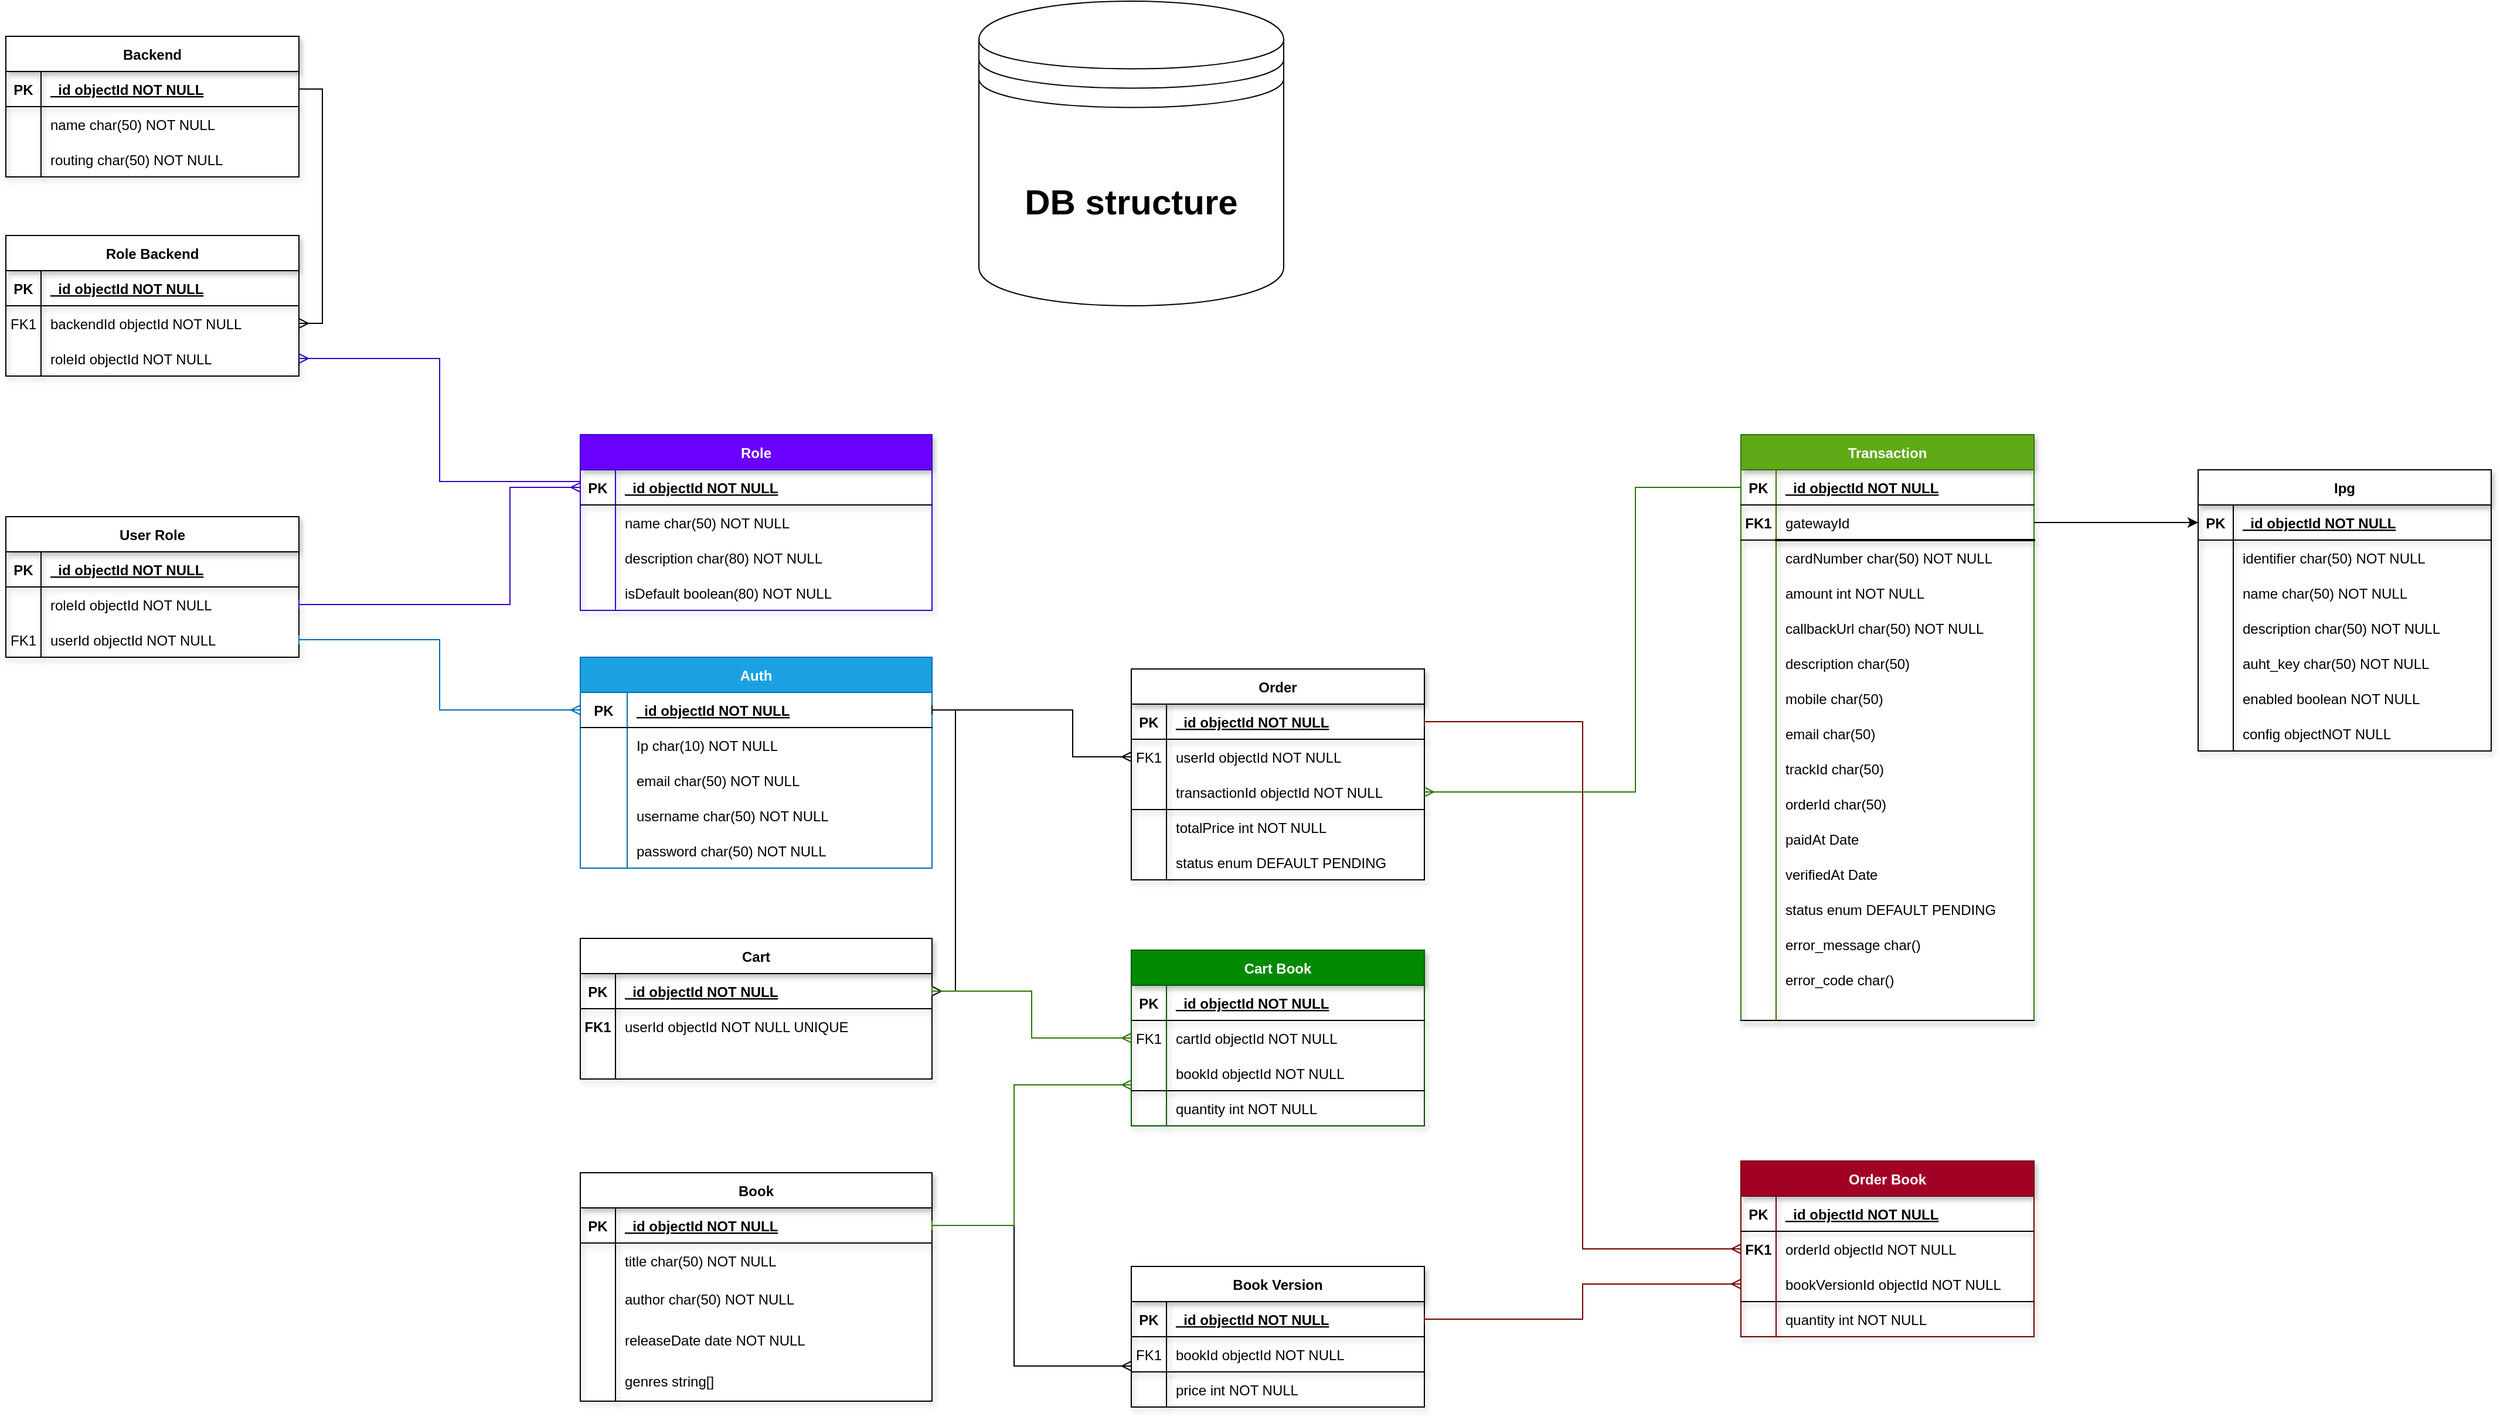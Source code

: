 <mxfile version="24.7.7">
  <diagram id="R2lEEEUBdFMjLlhIrx00" name="Page-1">
    <mxGraphModel dx="2625" dy="2405" grid="1" gridSize="10" guides="1" tooltips="1" connect="1" arrows="1" fold="1" page="1" pageScale="1" pageWidth="850" pageHeight="1100" math="0" shadow="0" extFonts="Permanent Marker^https://fonts.googleapis.com/css?family=Permanent+Marker">
      <root>
        <mxCell id="0" />
        <mxCell id="1" parent="0" />
        <mxCell id="C-vyLk0tnHw3VtMMgP7b-23" value="Auth" style="shape=table;startSize=30;container=1;collapsible=1;childLayout=tableLayout;fixedRows=1;rowLines=0;fontStyle=1;align=center;resizeLast=1;fillColor=#1ba1e2;fontColor=#ffffff;strokeColor=#006EAF;" parent="1" vertex="1">
          <mxGeometry x="990" y="320" width="300" height="180" as="geometry" />
        </mxCell>
        <mxCell id="C-vyLk0tnHw3VtMMgP7b-24" value="" style="shape=partialRectangle;collapsible=0;dropTarget=0;pointerEvents=0;fillColor=none;points=[[0,0.5],[1,0.5]];portConstraint=eastwest;top=0;left=0;right=0;bottom=1;" parent="C-vyLk0tnHw3VtMMgP7b-23" vertex="1">
          <mxGeometry y="30" width="300" height="30" as="geometry" />
        </mxCell>
        <mxCell id="C-vyLk0tnHw3VtMMgP7b-25" value="PK" style="shape=partialRectangle;overflow=hidden;connectable=0;fillColor=none;top=0;left=0;bottom=0;right=0;fontStyle=1;" parent="C-vyLk0tnHw3VtMMgP7b-24" vertex="1">
          <mxGeometry width="40" height="30" as="geometry">
            <mxRectangle width="40" height="30" as="alternateBounds" />
          </mxGeometry>
        </mxCell>
        <mxCell id="C-vyLk0tnHw3VtMMgP7b-26" value="_id objectId NOT NULL" style="shape=partialRectangle;overflow=hidden;connectable=0;fillColor=none;top=0;left=0;bottom=0;right=0;align=left;spacingLeft=6;fontStyle=5;" parent="C-vyLk0tnHw3VtMMgP7b-24" vertex="1">
          <mxGeometry x="40" width="260" height="30" as="geometry">
            <mxRectangle width="260" height="30" as="alternateBounds" />
          </mxGeometry>
        </mxCell>
        <mxCell id="aY_pdVQ408oNXQDqPnq2-1" value="" style="shape=partialRectangle;collapsible=0;dropTarget=0;pointerEvents=0;fillColor=none;points=[[0,0.5],[1,0.5]];portConstraint=eastwest;top=0;left=0;right=0;bottom=0;" parent="C-vyLk0tnHw3VtMMgP7b-23" vertex="1">
          <mxGeometry y="60" width="300" height="30" as="geometry" />
        </mxCell>
        <mxCell id="aY_pdVQ408oNXQDqPnq2-2" value="" style="shape=partialRectangle;overflow=hidden;connectable=0;fillColor=none;top=0;left=0;bottom=0;right=0;" parent="aY_pdVQ408oNXQDqPnq2-1" vertex="1">
          <mxGeometry width="40" height="30" as="geometry">
            <mxRectangle width="40" height="30" as="alternateBounds" />
          </mxGeometry>
        </mxCell>
        <mxCell id="aY_pdVQ408oNXQDqPnq2-3" value="Ip char(10) NOT NULL" style="shape=partialRectangle;overflow=hidden;connectable=0;fillColor=none;top=0;left=0;bottom=0;right=0;align=left;spacingLeft=6;" parent="aY_pdVQ408oNXQDqPnq2-1" vertex="1">
          <mxGeometry x="40" width="260" height="30" as="geometry">
            <mxRectangle width="260" height="30" as="alternateBounds" />
          </mxGeometry>
        </mxCell>
        <mxCell id="aY_pdVQ408oNXQDqPnq2-4" value="" style="shape=partialRectangle;collapsible=0;dropTarget=0;pointerEvents=0;fillColor=none;points=[[0,0.5],[1,0.5]];portConstraint=eastwest;top=0;left=0;right=0;bottom=0;" parent="C-vyLk0tnHw3VtMMgP7b-23" vertex="1">
          <mxGeometry y="90" width="300" height="30" as="geometry" />
        </mxCell>
        <mxCell id="aY_pdVQ408oNXQDqPnq2-5" value="" style="shape=partialRectangle;overflow=hidden;connectable=0;fillColor=none;top=0;left=0;bottom=0;right=0;" parent="aY_pdVQ408oNXQDqPnq2-4" vertex="1">
          <mxGeometry width="40" height="30" as="geometry">
            <mxRectangle width="40" height="30" as="alternateBounds" />
          </mxGeometry>
        </mxCell>
        <mxCell id="aY_pdVQ408oNXQDqPnq2-6" value="email char(50) NOT NULL" style="shape=partialRectangle;overflow=hidden;connectable=0;fillColor=none;top=0;left=0;bottom=0;right=0;align=left;spacingLeft=6;" parent="aY_pdVQ408oNXQDqPnq2-4" vertex="1">
          <mxGeometry x="40" width="260" height="30" as="geometry">
            <mxRectangle width="260" height="30" as="alternateBounds" />
          </mxGeometry>
        </mxCell>
        <mxCell id="aY_pdVQ408oNXQDqPnq2-7" value="" style="shape=partialRectangle;collapsible=0;dropTarget=0;pointerEvents=0;fillColor=none;points=[[0,0.5],[1,0.5]];portConstraint=eastwest;top=0;left=0;right=0;bottom=0;" parent="C-vyLk0tnHw3VtMMgP7b-23" vertex="1">
          <mxGeometry y="120" width="300" height="30" as="geometry" />
        </mxCell>
        <mxCell id="aY_pdVQ408oNXQDqPnq2-8" value="" style="shape=partialRectangle;overflow=hidden;connectable=0;fillColor=none;top=0;left=0;bottom=0;right=0;" parent="aY_pdVQ408oNXQDqPnq2-7" vertex="1">
          <mxGeometry width="40" height="30" as="geometry">
            <mxRectangle width="40" height="30" as="alternateBounds" />
          </mxGeometry>
        </mxCell>
        <mxCell id="aY_pdVQ408oNXQDqPnq2-9" value="username char(50) NOT NULL" style="shape=partialRectangle;overflow=hidden;connectable=0;fillColor=none;top=0;left=0;bottom=0;right=0;align=left;spacingLeft=6;" parent="aY_pdVQ408oNXQDqPnq2-7" vertex="1">
          <mxGeometry x="40" width="260" height="30" as="geometry">
            <mxRectangle width="260" height="30" as="alternateBounds" />
          </mxGeometry>
        </mxCell>
        <mxCell id="C-vyLk0tnHw3VtMMgP7b-27" value="" style="shape=partialRectangle;collapsible=0;dropTarget=0;pointerEvents=0;fillColor=none;points=[[0,0.5],[1,0.5]];portConstraint=eastwest;top=0;left=0;right=0;bottom=0;" parent="C-vyLk0tnHw3VtMMgP7b-23" vertex="1">
          <mxGeometry y="150" width="300" height="30" as="geometry" />
        </mxCell>
        <mxCell id="C-vyLk0tnHw3VtMMgP7b-28" value="" style="shape=partialRectangle;overflow=hidden;connectable=0;fillColor=none;top=0;left=0;bottom=0;right=0;" parent="C-vyLk0tnHw3VtMMgP7b-27" vertex="1">
          <mxGeometry width="40" height="30" as="geometry">
            <mxRectangle width="40" height="30" as="alternateBounds" />
          </mxGeometry>
        </mxCell>
        <mxCell id="C-vyLk0tnHw3VtMMgP7b-29" value="password char(50) NOT NULL" style="shape=partialRectangle;overflow=hidden;connectable=0;fillColor=none;top=0;left=0;bottom=0;right=0;align=left;spacingLeft=6;" parent="C-vyLk0tnHw3VtMMgP7b-27" vertex="1">
          <mxGeometry x="40" width="260" height="30" as="geometry">
            <mxRectangle width="260" height="30" as="alternateBounds" />
          </mxGeometry>
        </mxCell>
        <mxCell id="aY_pdVQ408oNXQDqPnq2-57" value="Role" style="shape=table;startSize=30;container=1;collapsible=1;childLayout=tableLayout;fixedRows=1;rowLines=0;fontStyle=1;align=center;resizeLast=1;shadow=1;fillColor=#6a00ff;strokeColor=#3700CC;fontColor=#ffffff;" parent="1" vertex="1">
          <mxGeometry x="990" y="130" width="300" height="150" as="geometry" />
        </mxCell>
        <mxCell id="aY_pdVQ408oNXQDqPnq2-58" value="" style="shape=partialRectangle;collapsible=0;dropTarget=0;pointerEvents=0;fillColor=none;points=[[0,0.5],[1,0.5]];portConstraint=eastwest;top=0;left=0;right=0;bottom=1;shadow=1;" parent="aY_pdVQ408oNXQDqPnq2-57" vertex="1">
          <mxGeometry y="30" width="300" height="30" as="geometry" />
        </mxCell>
        <mxCell id="aY_pdVQ408oNXQDqPnq2-59" value="PK" style="shape=partialRectangle;overflow=hidden;connectable=0;fillColor=none;top=0;left=0;bottom=0;right=0;fontStyle=1;shadow=1;" parent="aY_pdVQ408oNXQDqPnq2-58" vertex="1">
          <mxGeometry width="30" height="30" as="geometry">
            <mxRectangle width="30" height="30" as="alternateBounds" />
          </mxGeometry>
        </mxCell>
        <mxCell id="aY_pdVQ408oNXQDqPnq2-60" value="_id objectId NOT NULL " style="shape=partialRectangle;overflow=hidden;connectable=0;fillColor=none;top=0;left=0;bottom=0;right=0;align=left;spacingLeft=6;fontStyle=5;shadow=1;" parent="aY_pdVQ408oNXQDqPnq2-58" vertex="1">
          <mxGeometry x="30" width="270" height="30" as="geometry">
            <mxRectangle width="270" height="30" as="alternateBounds" />
          </mxGeometry>
        </mxCell>
        <mxCell id="aY_pdVQ408oNXQDqPnq2-61" value="" style="shape=partialRectangle;collapsible=0;dropTarget=0;pointerEvents=0;fillColor=none;points=[[0,0.5],[1,0.5]];portConstraint=eastwest;top=0;left=0;right=0;bottom=0;shadow=1;" parent="aY_pdVQ408oNXQDqPnq2-57" vertex="1">
          <mxGeometry y="60" width="300" height="30" as="geometry" />
        </mxCell>
        <mxCell id="aY_pdVQ408oNXQDqPnq2-62" value="" style="shape=partialRectangle;overflow=hidden;connectable=0;fillColor=none;top=0;left=0;bottom=0;right=0;shadow=1;" parent="aY_pdVQ408oNXQDqPnq2-61" vertex="1">
          <mxGeometry width="30" height="30" as="geometry">
            <mxRectangle width="30" height="30" as="alternateBounds" />
          </mxGeometry>
        </mxCell>
        <mxCell id="aY_pdVQ408oNXQDqPnq2-63" value="name char(50) NOT NULL" style="shape=partialRectangle;overflow=hidden;connectable=0;fillColor=none;top=0;left=0;bottom=0;right=0;align=left;spacingLeft=6;shadow=1;" parent="aY_pdVQ408oNXQDqPnq2-61" vertex="1">
          <mxGeometry x="30" width="270" height="30" as="geometry">
            <mxRectangle width="270" height="30" as="alternateBounds" />
          </mxGeometry>
        </mxCell>
        <mxCell id="aY_pdVQ408oNXQDqPnq2-64" value="" style="shape=partialRectangle;collapsible=0;dropTarget=0;pointerEvents=0;fillColor=none;points=[[0,0.5],[1,0.5]];portConstraint=eastwest;top=0;left=0;right=0;bottom=0;shadow=1;" parent="aY_pdVQ408oNXQDqPnq2-57" vertex="1">
          <mxGeometry y="90" width="300" height="30" as="geometry" />
        </mxCell>
        <mxCell id="aY_pdVQ408oNXQDqPnq2-65" value="" style="shape=partialRectangle;overflow=hidden;connectable=0;fillColor=none;top=0;left=0;bottom=0;right=0;shadow=1;" parent="aY_pdVQ408oNXQDqPnq2-64" vertex="1">
          <mxGeometry width="30" height="30" as="geometry">
            <mxRectangle width="30" height="30" as="alternateBounds" />
          </mxGeometry>
        </mxCell>
        <mxCell id="aY_pdVQ408oNXQDqPnq2-66" value="description char(80) NOT NULL" style="shape=partialRectangle;overflow=hidden;connectable=0;fillColor=none;top=0;left=0;bottom=0;right=0;align=left;spacingLeft=6;shadow=1;" parent="aY_pdVQ408oNXQDqPnq2-64" vertex="1">
          <mxGeometry x="30" width="270" height="30" as="geometry">
            <mxRectangle width="270" height="30" as="alternateBounds" />
          </mxGeometry>
        </mxCell>
        <mxCell id="aY_pdVQ408oNXQDqPnq2-70" value="" style="shape=partialRectangle;collapsible=0;dropTarget=0;pointerEvents=0;fillColor=none;points=[[0,0.5],[1,0.5]];portConstraint=eastwest;top=0;left=0;right=0;bottom=0;shadow=1;" parent="aY_pdVQ408oNXQDqPnq2-57" vertex="1">
          <mxGeometry y="120" width="300" height="30" as="geometry" />
        </mxCell>
        <mxCell id="aY_pdVQ408oNXQDqPnq2-71" value="" style="shape=partialRectangle;overflow=hidden;connectable=0;fillColor=none;top=0;left=0;bottom=0;right=0;shadow=1;" parent="aY_pdVQ408oNXQDqPnq2-70" vertex="1">
          <mxGeometry width="30" height="30" as="geometry">
            <mxRectangle width="30" height="30" as="alternateBounds" />
          </mxGeometry>
        </mxCell>
        <mxCell id="aY_pdVQ408oNXQDqPnq2-72" value="isDefault boolean(80) NOT NULL" style="shape=partialRectangle;overflow=hidden;connectable=0;fillColor=none;top=0;left=0;bottom=0;right=0;align=left;spacingLeft=6;shadow=1;" parent="aY_pdVQ408oNXQDqPnq2-70" vertex="1">
          <mxGeometry x="30" width="270" height="30" as="geometry">
            <mxRectangle width="270" height="30" as="alternateBounds" />
          </mxGeometry>
        </mxCell>
        <mxCell id="aY_pdVQ408oNXQDqPnq2-73" value="User Role" style="shape=table;startSize=30;container=1;collapsible=1;childLayout=tableLayout;fixedRows=1;rowLines=0;fontStyle=1;align=center;resizeLast=1;shadow=1;" parent="1" vertex="1">
          <mxGeometry x="500" y="200" width="250" height="120" as="geometry" />
        </mxCell>
        <mxCell id="aY_pdVQ408oNXQDqPnq2-74" value="" style="shape=partialRectangle;collapsible=0;dropTarget=0;pointerEvents=0;fillColor=none;points=[[0,0.5],[1,0.5]];portConstraint=eastwest;top=0;left=0;right=0;bottom=1;shadow=1;" parent="aY_pdVQ408oNXQDqPnq2-73" vertex="1">
          <mxGeometry y="30" width="250" height="30" as="geometry" />
        </mxCell>
        <mxCell id="aY_pdVQ408oNXQDqPnq2-75" value="PK" style="shape=partialRectangle;overflow=hidden;connectable=0;fillColor=none;top=0;left=0;bottom=0;right=0;fontStyle=1;shadow=1;" parent="aY_pdVQ408oNXQDqPnq2-74" vertex="1">
          <mxGeometry width="30" height="30" as="geometry">
            <mxRectangle width="30" height="30" as="alternateBounds" />
          </mxGeometry>
        </mxCell>
        <mxCell id="aY_pdVQ408oNXQDqPnq2-76" value="_id objectId NOT NULL " style="shape=partialRectangle;overflow=hidden;connectable=0;fillColor=none;top=0;left=0;bottom=0;right=0;align=left;spacingLeft=6;fontStyle=5;shadow=1;" parent="aY_pdVQ408oNXQDqPnq2-74" vertex="1">
          <mxGeometry x="30" width="220" height="30" as="geometry">
            <mxRectangle width="220" height="30" as="alternateBounds" />
          </mxGeometry>
        </mxCell>
        <mxCell id="aY_pdVQ408oNXQDqPnq2-80" value="" style="shape=partialRectangle;collapsible=0;dropTarget=0;pointerEvents=0;fillColor=none;points=[[0,0.5],[1,0.5]];portConstraint=eastwest;top=0;left=0;right=0;bottom=0;shadow=1;" parent="aY_pdVQ408oNXQDqPnq2-73" vertex="1">
          <mxGeometry y="60" width="250" height="30" as="geometry" />
        </mxCell>
        <mxCell id="aY_pdVQ408oNXQDqPnq2-81" value="" style="shape=partialRectangle;overflow=hidden;connectable=0;fillColor=none;top=0;left=0;bottom=0;right=0;shadow=1;" parent="aY_pdVQ408oNXQDqPnq2-80" vertex="1">
          <mxGeometry width="30" height="30" as="geometry">
            <mxRectangle width="30" height="30" as="alternateBounds" />
          </mxGeometry>
        </mxCell>
        <mxCell id="aY_pdVQ408oNXQDqPnq2-82" value="roleId objectId NOT NULL" style="shape=partialRectangle;overflow=hidden;connectable=0;fillColor=none;top=0;left=0;bottom=0;right=0;align=left;spacingLeft=6;shadow=1;" parent="aY_pdVQ408oNXQDqPnq2-80" vertex="1">
          <mxGeometry x="30" width="220" height="30" as="geometry">
            <mxRectangle width="220" height="30" as="alternateBounds" />
          </mxGeometry>
        </mxCell>
        <mxCell id="aY_pdVQ408oNXQDqPnq2-77" value="" style="shape=partialRectangle;collapsible=0;dropTarget=0;pointerEvents=0;fillColor=none;points=[[0,0.5],[1,0.5]];portConstraint=eastwest;top=0;left=0;right=0;bottom=0;shadow=1;" parent="aY_pdVQ408oNXQDqPnq2-73" vertex="1">
          <mxGeometry y="90" width="250" height="30" as="geometry" />
        </mxCell>
        <mxCell id="aY_pdVQ408oNXQDqPnq2-78" value="FK1" style="shape=partialRectangle;overflow=hidden;connectable=0;fillColor=none;top=0;left=0;bottom=0;right=0;shadow=1;" parent="aY_pdVQ408oNXQDqPnq2-77" vertex="1">
          <mxGeometry width="30" height="30" as="geometry">
            <mxRectangle width="30" height="30" as="alternateBounds" />
          </mxGeometry>
        </mxCell>
        <mxCell id="aY_pdVQ408oNXQDqPnq2-79" value="userId objectId NOT NULL" style="shape=partialRectangle;overflow=hidden;connectable=0;fillColor=none;top=0;left=0;bottom=0;right=0;align=left;spacingLeft=6;shadow=1;" parent="aY_pdVQ408oNXQDqPnq2-77" vertex="1">
          <mxGeometry x="30" width="220" height="30" as="geometry">
            <mxRectangle width="220" height="30" as="alternateBounds" />
          </mxGeometry>
        </mxCell>
        <mxCell id="aY_pdVQ408oNXQDqPnq2-85" style="edgeStyle=orthogonalEdgeStyle;rounded=0;orthogonalLoop=1;jettySize=auto;html=1;exitX=0;exitY=0.5;exitDx=0;exitDy=0;entryX=1;entryY=0.5;entryDx=0;entryDy=0;startArrow=ERmany;startFill=0;endArrow=baseDash;endFill=0;fillColor=#6a00ff;strokeColor=#3700CC;" parent="1" source="aY_pdVQ408oNXQDqPnq2-58" target="aY_pdVQ408oNXQDqPnq2-80" edge="1">
          <mxGeometry relative="1" as="geometry">
            <Array as="points">
              <mxPoint x="930" y="175" />
              <mxPoint x="930" y="275" />
            </Array>
          </mxGeometry>
        </mxCell>
        <mxCell id="aY_pdVQ408oNXQDqPnq2-86" style="edgeStyle=orthogonalEdgeStyle;rounded=0;orthogonalLoop=1;jettySize=auto;html=1;entryX=1;entryY=0.5;entryDx=0;entryDy=0;startArrow=ERmany;startFill=0;endArrow=baseDash;endFill=0;fillColor=#1ba1e2;strokeColor=#006EAF;" parent="1" source="C-vyLk0tnHw3VtMMgP7b-24" target="aY_pdVQ408oNXQDqPnq2-77" edge="1">
          <mxGeometry relative="1" as="geometry" />
        </mxCell>
        <mxCell id="aY_pdVQ408oNXQDqPnq2-87" value="Backend" style="shape=table;startSize=30;container=1;collapsible=1;childLayout=tableLayout;fixedRows=1;rowLines=0;fontStyle=1;align=center;resizeLast=1;shadow=1;" parent="1" vertex="1">
          <mxGeometry x="500" y="-210" width="250" height="120" as="geometry" />
        </mxCell>
        <mxCell id="aY_pdVQ408oNXQDqPnq2-88" value="" style="shape=partialRectangle;collapsible=0;dropTarget=0;pointerEvents=0;fillColor=none;points=[[0,0.5],[1,0.5]];portConstraint=eastwest;top=0;left=0;right=0;bottom=1;shadow=1;" parent="aY_pdVQ408oNXQDqPnq2-87" vertex="1">
          <mxGeometry y="30" width="250" height="30" as="geometry" />
        </mxCell>
        <mxCell id="aY_pdVQ408oNXQDqPnq2-89" value="PK" style="shape=partialRectangle;overflow=hidden;connectable=0;fillColor=none;top=0;left=0;bottom=0;right=0;fontStyle=1;shadow=1;" parent="aY_pdVQ408oNXQDqPnq2-88" vertex="1">
          <mxGeometry width="30" height="30" as="geometry">
            <mxRectangle width="30" height="30" as="alternateBounds" />
          </mxGeometry>
        </mxCell>
        <mxCell id="aY_pdVQ408oNXQDqPnq2-90" value="_id objectId NOT NULL" style="shape=partialRectangle;overflow=hidden;connectable=0;fillColor=none;top=0;left=0;bottom=0;right=0;align=left;spacingLeft=6;fontStyle=5;shadow=1;" parent="aY_pdVQ408oNXQDqPnq2-88" vertex="1">
          <mxGeometry x="30" width="220" height="30" as="geometry">
            <mxRectangle width="220" height="30" as="alternateBounds" />
          </mxGeometry>
        </mxCell>
        <mxCell id="aY_pdVQ408oNXQDqPnq2-91" value="" style="shape=partialRectangle;collapsible=0;dropTarget=0;pointerEvents=0;fillColor=none;points=[[0,0.5],[1,0.5]];portConstraint=eastwest;top=0;left=0;right=0;bottom=0;shadow=1;" parent="aY_pdVQ408oNXQDqPnq2-87" vertex="1">
          <mxGeometry y="60" width="250" height="30" as="geometry" />
        </mxCell>
        <mxCell id="aY_pdVQ408oNXQDqPnq2-92" value="" style="shape=partialRectangle;overflow=hidden;connectable=0;fillColor=none;top=0;left=0;bottom=0;right=0;shadow=1;" parent="aY_pdVQ408oNXQDqPnq2-91" vertex="1">
          <mxGeometry width="30" height="30" as="geometry">
            <mxRectangle width="30" height="30" as="alternateBounds" />
          </mxGeometry>
        </mxCell>
        <mxCell id="aY_pdVQ408oNXQDqPnq2-93" value="name char(50) NOT NULL" style="shape=partialRectangle;overflow=hidden;connectable=0;fillColor=none;top=0;left=0;bottom=0;right=0;align=left;spacingLeft=6;shadow=1;" parent="aY_pdVQ408oNXQDqPnq2-91" vertex="1">
          <mxGeometry x="30" width="220" height="30" as="geometry">
            <mxRectangle width="220" height="30" as="alternateBounds" />
          </mxGeometry>
        </mxCell>
        <mxCell id="aY_pdVQ408oNXQDqPnq2-94" value="" style="shape=partialRectangle;collapsible=0;dropTarget=0;pointerEvents=0;fillColor=none;points=[[0,0.5],[1,0.5]];portConstraint=eastwest;top=0;left=0;right=0;bottom=0;shadow=1;" parent="aY_pdVQ408oNXQDqPnq2-87" vertex="1">
          <mxGeometry y="90" width="250" height="30" as="geometry" />
        </mxCell>
        <mxCell id="aY_pdVQ408oNXQDqPnq2-95" value="" style="shape=partialRectangle;overflow=hidden;connectable=0;fillColor=none;top=0;left=0;bottom=0;right=0;shadow=1;" parent="aY_pdVQ408oNXQDqPnq2-94" vertex="1">
          <mxGeometry width="30" height="30" as="geometry">
            <mxRectangle width="30" height="30" as="alternateBounds" />
          </mxGeometry>
        </mxCell>
        <mxCell id="aY_pdVQ408oNXQDqPnq2-96" value="routing char(50) NOT NULL" style="shape=partialRectangle;overflow=hidden;connectable=0;fillColor=none;top=0;left=0;bottom=0;right=0;align=left;spacingLeft=6;shadow=1;" parent="aY_pdVQ408oNXQDqPnq2-94" vertex="1">
          <mxGeometry x="30" width="220" height="30" as="geometry">
            <mxRectangle width="220" height="30" as="alternateBounds" />
          </mxGeometry>
        </mxCell>
        <mxCell id="aY_pdVQ408oNXQDqPnq2-98" value="Role Backend" style="shape=table;startSize=30;container=1;collapsible=1;childLayout=tableLayout;fixedRows=1;rowLines=0;fontStyle=1;align=center;resizeLast=1;shadow=1;" parent="1" vertex="1">
          <mxGeometry x="500" y="-40" width="250" height="120" as="geometry" />
        </mxCell>
        <mxCell id="aY_pdVQ408oNXQDqPnq2-99" value="" style="shape=partialRectangle;collapsible=0;dropTarget=0;pointerEvents=0;fillColor=none;points=[[0,0.5],[1,0.5]];portConstraint=eastwest;top=0;left=0;right=0;bottom=1;shadow=1;" parent="aY_pdVQ408oNXQDqPnq2-98" vertex="1">
          <mxGeometry y="30" width="250" height="30" as="geometry" />
        </mxCell>
        <mxCell id="aY_pdVQ408oNXQDqPnq2-100" value="PK" style="shape=partialRectangle;overflow=hidden;connectable=0;fillColor=none;top=0;left=0;bottom=0;right=0;fontStyle=1;shadow=1;" parent="aY_pdVQ408oNXQDqPnq2-99" vertex="1">
          <mxGeometry width="30" height="30" as="geometry">
            <mxRectangle width="30" height="30" as="alternateBounds" />
          </mxGeometry>
        </mxCell>
        <mxCell id="aY_pdVQ408oNXQDqPnq2-101" value="_id objectId NOT NULL" style="shape=partialRectangle;overflow=hidden;connectable=0;fillColor=none;top=0;left=0;bottom=0;right=0;align=left;spacingLeft=6;fontStyle=5;shadow=1;" parent="aY_pdVQ408oNXQDqPnq2-99" vertex="1">
          <mxGeometry x="30" width="220" height="30" as="geometry">
            <mxRectangle width="220" height="30" as="alternateBounds" />
          </mxGeometry>
        </mxCell>
        <mxCell id="aY_pdVQ408oNXQDqPnq2-102" value="" style="shape=partialRectangle;collapsible=0;dropTarget=0;pointerEvents=0;fillColor=none;points=[[0,0.5],[1,0.5]];portConstraint=eastwest;top=0;left=0;right=0;bottom=0;shadow=1;" parent="aY_pdVQ408oNXQDqPnq2-98" vertex="1">
          <mxGeometry y="60" width="250" height="30" as="geometry" />
        </mxCell>
        <mxCell id="aY_pdVQ408oNXQDqPnq2-103" value="FK1" style="shape=partialRectangle;overflow=hidden;connectable=0;fillColor=none;top=0;left=0;bottom=0;right=0;shadow=1;" parent="aY_pdVQ408oNXQDqPnq2-102" vertex="1">
          <mxGeometry width="30" height="30" as="geometry">
            <mxRectangle width="30" height="30" as="alternateBounds" />
          </mxGeometry>
        </mxCell>
        <mxCell id="aY_pdVQ408oNXQDqPnq2-104" value="backendId objectId NOT NULL" style="shape=partialRectangle;overflow=hidden;connectable=0;fillColor=none;top=0;left=0;bottom=0;right=0;align=left;spacingLeft=6;shadow=1;" parent="aY_pdVQ408oNXQDqPnq2-102" vertex="1">
          <mxGeometry x="30" width="220" height="30" as="geometry">
            <mxRectangle width="220" height="30" as="alternateBounds" />
          </mxGeometry>
        </mxCell>
        <mxCell id="aY_pdVQ408oNXQDqPnq2-105" value="" style="shape=partialRectangle;collapsible=0;dropTarget=0;pointerEvents=0;fillColor=none;points=[[0,0.5],[1,0.5]];portConstraint=eastwest;top=0;left=0;right=0;bottom=0;shadow=1;" parent="aY_pdVQ408oNXQDqPnq2-98" vertex="1">
          <mxGeometry y="90" width="250" height="30" as="geometry" />
        </mxCell>
        <mxCell id="aY_pdVQ408oNXQDqPnq2-106" value="" style="shape=partialRectangle;overflow=hidden;connectable=0;fillColor=none;top=0;left=0;bottom=0;right=0;shadow=1;" parent="aY_pdVQ408oNXQDqPnq2-105" vertex="1">
          <mxGeometry width="30" height="30" as="geometry">
            <mxRectangle width="30" height="30" as="alternateBounds" />
          </mxGeometry>
        </mxCell>
        <mxCell id="aY_pdVQ408oNXQDqPnq2-107" value="roleId objectId NOT NULL" style="shape=partialRectangle;overflow=hidden;connectable=0;fillColor=none;top=0;left=0;bottom=0;right=0;align=left;spacingLeft=6;shadow=1;" parent="aY_pdVQ408oNXQDqPnq2-105" vertex="1">
          <mxGeometry x="30" width="220" height="30" as="geometry">
            <mxRectangle width="220" height="30" as="alternateBounds" />
          </mxGeometry>
        </mxCell>
        <mxCell id="aY_pdVQ408oNXQDqPnq2-108" style="edgeStyle=orthogonalEdgeStyle;rounded=0;orthogonalLoop=1;jettySize=auto;html=1;exitX=1;exitY=0.5;exitDx=0;exitDy=0;entryX=1;entryY=0.5;entryDx=0;entryDy=0;startArrow=ERmany;startFill=0;endArrow=baseDash;endFill=0;" parent="1" source="aY_pdVQ408oNXQDqPnq2-102" target="aY_pdVQ408oNXQDqPnq2-88" edge="1">
          <mxGeometry relative="1" as="geometry" />
        </mxCell>
        <mxCell id="aY_pdVQ408oNXQDqPnq2-110" value="Ipg" style="shape=table;startSize=30;container=1;collapsible=1;childLayout=tableLayout;fixedRows=1;rowLines=0;fontStyle=1;align=center;resizeLast=1;shadow=1;" parent="1" vertex="1">
          <mxGeometry x="2370" y="160" width="250" height="240" as="geometry" />
        </mxCell>
        <mxCell id="aY_pdVQ408oNXQDqPnq2-111" value="" style="shape=partialRectangle;collapsible=0;dropTarget=0;pointerEvents=0;fillColor=none;points=[[0,0.5],[1,0.5]];portConstraint=eastwest;top=0;left=0;right=0;bottom=1;shadow=1;" parent="aY_pdVQ408oNXQDqPnq2-110" vertex="1">
          <mxGeometry y="30" width="250" height="30" as="geometry" />
        </mxCell>
        <mxCell id="aY_pdVQ408oNXQDqPnq2-112" value="PK" style="shape=partialRectangle;overflow=hidden;connectable=0;fillColor=none;top=0;left=0;bottom=0;right=0;fontStyle=1;shadow=1;" parent="aY_pdVQ408oNXQDqPnq2-111" vertex="1">
          <mxGeometry width="30" height="30" as="geometry">
            <mxRectangle width="30" height="30" as="alternateBounds" />
          </mxGeometry>
        </mxCell>
        <mxCell id="aY_pdVQ408oNXQDqPnq2-113" value="_id objectId NOT NULL" style="shape=partialRectangle;overflow=hidden;connectable=0;fillColor=none;top=0;left=0;bottom=0;right=0;align=left;spacingLeft=6;fontStyle=5;shadow=1;" parent="aY_pdVQ408oNXQDqPnq2-111" vertex="1">
          <mxGeometry x="30" width="220" height="30" as="geometry">
            <mxRectangle width="220" height="30" as="alternateBounds" />
          </mxGeometry>
        </mxCell>
        <mxCell id="aY_pdVQ408oNXQDqPnq2-114" value="" style="shape=partialRectangle;collapsible=0;dropTarget=0;pointerEvents=0;fillColor=none;points=[[0,0.5],[1,0.5]];portConstraint=eastwest;top=0;left=0;right=0;bottom=0;shadow=1;" parent="aY_pdVQ408oNXQDqPnq2-110" vertex="1">
          <mxGeometry y="60" width="250" height="30" as="geometry" />
        </mxCell>
        <mxCell id="aY_pdVQ408oNXQDqPnq2-115" value="" style="shape=partialRectangle;overflow=hidden;connectable=0;fillColor=none;top=0;left=0;bottom=0;right=0;shadow=1;" parent="aY_pdVQ408oNXQDqPnq2-114" vertex="1">
          <mxGeometry width="30" height="30" as="geometry">
            <mxRectangle width="30" height="30" as="alternateBounds" />
          </mxGeometry>
        </mxCell>
        <mxCell id="aY_pdVQ408oNXQDqPnq2-116" value="identifier char(50) NOT NULL" style="shape=partialRectangle;overflow=hidden;connectable=0;fillColor=none;top=0;left=0;bottom=0;right=0;align=left;spacingLeft=6;shadow=1;" parent="aY_pdVQ408oNXQDqPnq2-114" vertex="1">
          <mxGeometry x="30" width="220" height="30" as="geometry">
            <mxRectangle width="220" height="30" as="alternateBounds" />
          </mxGeometry>
        </mxCell>
        <mxCell id="aY_pdVQ408oNXQDqPnq2-117" value="" style="shape=partialRectangle;collapsible=0;dropTarget=0;pointerEvents=0;fillColor=none;points=[[0,0.5],[1,0.5]];portConstraint=eastwest;top=0;left=0;right=0;bottom=0;shadow=1;" parent="aY_pdVQ408oNXQDqPnq2-110" vertex="1">
          <mxGeometry y="90" width="250" height="30" as="geometry" />
        </mxCell>
        <mxCell id="aY_pdVQ408oNXQDqPnq2-118" value="" style="shape=partialRectangle;overflow=hidden;connectable=0;fillColor=none;top=0;left=0;bottom=0;right=0;shadow=1;" parent="aY_pdVQ408oNXQDqPnq2-117" vertex="1">
          <mxGeometry width="30" height="30" as="geometry">
            <mxRectangle width="30" height="30" as="alternateBounds" />
          </mxGeometry>
        </mxCell>
        <mxCell id="aY_pdVQ408oNXQDqPnq2-119" value="name char(50) NOT NULL" style="shape=partialRectangle;overflow=hidden;connectable=0;fillColor=none;top=0;left=0;bottom=0;right=0;align=left;spacingLeft=6;shadow=1;" parent="aY_pdVQ408oNXQDqPnq2-117" vertex="1">
          <mxGeometry x="30" width="220" height="30" as="geometry">
            <mxRectangle width="220" height="30" as="alternateBounds" />
          </mxGeometry>
        </mxCell>
        <mxCell id="aY_pdVQ408oNXQDqPnq2-120" value="" style="shape=partialRectangle;collapsible=0;dropTarget=0;pointerEvents=0;fillColor=none;points=[[0,0.5],[1,0.5]];portConstraint=eastwest;top=0;left=0;right=0;bottom=0;shadow=1;" parent="aY_pdVQ408oNXQDqPnq2-110" vertex="1">
          <mxGeometry y="120" width="250" height="30" as="geometry" />
        </mxCell>
        <mxCell id="aY_pdVQ408oNXQDqPnq2-121" value="" style="shape=partialRectangle;overflow=hidden;connectable=0;fillColor=none;top=0;left=0;bottom=0;right=0;shadow=1;" parent="aY_pdVQ408oNXQDqPnq2-120" vertex="1">
          <mxGeometry width="30" height="30" as="geometry">
            <mxRectangle width="30" height="30" as="alternateBounds" />
          </mxGeometry>
        </mxCell>
        <mxCell id="aY_pdVQ408oNXQDqPnq2-122" value="description char(50) NOT NULL" style="shape=partialRectangle;overflow=hidden;connectable=0;fillColor=none;top=0;left=0;bottom=0;right=0;align=left;spacingLeft=6;shadow=1;" parent="aY_pdVQ408oNXQDqPnq2-120" vertex="1">
          <mxGeometry x="30" width="220" height="30" as="geometry">
            <mxRectangle width="220" height="30" as="alternateBounds" />
          </mxGeometry>
        </mxCell>
        <mxCell id="aY_pdVQ408oNXQDqPnq2-123" value="" style="shape=partialRectangle;collapsible=0;dropTarget=0;pointerEvents=0;fillColor=none;points=[[0,0.5],[1,0.5]];portConstraint=eastwest;top=0;left=0;right=0;bottom=0;shadow=1;" parent="aY_pdVQ408oNXQDqPnq2-110" vertex="1">
          <mxGeometry y="150" width="250" height="30" as="geometry" />
        </mxCell>
        <mxCell id="aY_pdVQ408oNXQDqPnq2-124" value="" style="shape=partialRectangle;overflow=hidden;connectable=0;fillColor=none;top=0;left=0;bottom=0;right=0;shadow=1;" parent="aY_pdVQ408oNXQDqPnq2-123" vertex="1">
          <mxGeometry width="30" height="30" as="geometry">
            <mxRectangle width="30" height="30" as="alternateBounds" />
          </mxGeometry>
        </mxCell>
        <mxCell id="aY_pdVQ408oNXQDqPnq2-125" value="auht_key char(50) NOT NULL" style="shape=partialRectangle;overflow=hidden;connectable=0;fillColor=none;top=0;left=0;bottom=0;right=0;align=left;spacingLeft=6;shadow=1;" parent="aY_pdVQ408oNXQDqPnq2-123" vertex="1">
          <mxGeometry x="30" width="220" height="30" as="geometry">
            <mxRectangle width="220" height="30" as="alternateBounds" />
          </mxGeometry>
        </mxCell>
        <mxCell id="aY_pdVQ408oNXQDqPnq2-126" value="" style="shape=partialRectangle;collapsible=0;dropTarget=0;pointerEvents=0;fillColor=none;points=[[0,0.5],[1,0.5]];portConstraint=eastwest;top=0;left=0;right=0;bottom=0;shadow=1;" parent="aY_pdVQ408oNXQDqPnq2-110" vertex="1">
          <mxGeometry y="180" width="250" height="30" as="geometry" />
        </mxCell>
        <mxCell id="aY_pdVQ408oNXQDqPnq2-127" value="" style="shape=partialRectangle;overflow=hidden;connectable=0;fillColor=none;top=0;left=0;bottom=0;right=0;shadow=1;" parent="aY_pdVQ408oNXQDqPnq2-126" vertex="1">
          <mxGeometry width="30" height="30" as="geometry">
            <mxRectangle width="30" height="30" as="alternateBounds" />
          </mxGeometry>
        </mxCell>
        <mxCell id="aY_pdVQ408oNXQDqPnq2-128" value="enabled boolean NOT NULL" style="shape=partialRectangle;overflow=hidden;connectable=0;fillColor=none;top=0;left=0;bottom=0;right=0;align=left;spacingLeft=6;shadow=1;" parent="aY_pdVQ408oNXQDqPnq2-126" vertex="1">
          <mxGeometry x="30" width="220" height="30" as="geometry">
            <mxRectangle width="220" height="30" as="alternateBounds" />
          </mxGeometry>
        </mxCell>
        <mxCell id="aY_pdVQ408oNXQDqPnq2-129" value="" style="shape=partialRectangle;collapsible=0;dropTarget=0;pointerEvents=0;fillColor=none;points=[[0,0.5],[1,0.5]];portConstraint=eastwest;top=0;left=0;right=0;bottom=0;shadow=1;" parent="aY_pdVQ408oNXQDqPnq2-110" vertex="1">
          <mxGeometry y="210" width="250" height="30" as="geometry" />
        </mxCell>
        <mxCell id="aY_pdVQ408oNXQDqPnq2-130" value="" style="shape=partialRectangle;overflow=hidden;connectable=0;fillColor=none;top=0;left=0;bottom=0;right=0;shadow=1;" parent="aY_pdVQ408oNXQDqPnq2-129" vertex="1">
          <mxGeometry width="30" height="30" as="geometry">
            <mxRectangle width="30" height="30" as="alternateBounds" />
          </mxGeometry>
        </mxCell>
        <mxCell id="aY_pdVQ408oNXQDqPnq2-131" value="config objectNOT NULL" style="shape=partialRectangle;overflow=hidden;connectable=0;fillColor=none;top=0;left=0;bottom=0;right=0;align=left;spacingLeft=6;shadow=1;" parent="aY_pdVQ408oNXQDqPnq2-129" vertex="1">
          <mxGeometry x="30" width="220" height="30" as="geometry">
            <mxRectangle width="220" height="30" as="alternateBounds" />
          </mxGeometry>
        </mxCell>
        <mxCell id="aY_pdVQ408oNXQDqPnq2-133" value="Transaction" style="shape=table;startSize=30;container=1;collapsible=1;childLayout=tableLayout;fixedRows=1;rowLines=0;fontStyle=1;align=center;resizeLast=1;shadow=1;fillColor=#60a917;fontColor=#ffffff;strokeColor=#2D7600;" parent="1" vertex="1">
          <mxGeometry x="1980" y="130" width="250" height="500" as="geometry" />
        </mxCell>
        <mxCell id="aY_pdVQ408oNXQDqPnq2-182" value="" style="shape=partialRectangle;collapsible=0;dropTarget=0;pointerEvents=0;fillColor=none;points=[[0,0.5],[1,0.5]];portConstraint=eastwest;top=0;left=0;right=0;bottom=1;shadow=1;" parent="aY_pdVQ408oNXQDqPnq2-133" vertex="1">
          <mxGeometry y="30" width="250" height="30" as="geometry" />
        </mxCell>
        <mxCell id="aY_pdVQ408oNXQDqPnq2-183" value="PK" style="shape=partialRectangle;overflow=hidden;connectable=0;fillColor=none;top=0;left=0;bottom=0;right=0;fontStyle=1;shadow=1;" parent="aY_pdVQ408oNXQDqPnq2-182" vertex="1">
          <mxGeometry width="30" height="30" as="geometry">
            <mxRectangle width="30" height="30" as="alternateBounds" />
          </mxGeometry>
        </mxCell>
        <mxCell id="aY_pdVQ408oNXQDqPnq2-184" value="_id objectId NOT NULL" style="shape=partialRectangle;overflow=hidden;connectable=0;fillColor=none;top=0;left=0;bottom=0;right=0;align=left;spacingLeft=6;fontStyle=5;shadow=1;" parent="aY_pdVQ408oNXQDqPnq2-182" vertex="1">
          <mxGeometry x="30" width="220" height="30" as="geometry">
            <mxRectangle width="220" height="30" as="alternateBounds" />
          </mxGeometry>
        </mxCell>
        <mxCell id="aY_pdVQ408oNXQDqPnq2-137" value="" style="shape=partialRectangle;collapsible=0;dropTarget=0;pointerEvents=0;fillColor=none;points=[[0,0.5],[1,0.5]];portConstraint=eastwest;top=0;left=0;right=0;bottom=0;shadow=1;strokeColor=default;perimeterSpacing=0;sketch=1;curveFitting=1;jiggle=2;" parent="aY_pdVQ408oNXQDqPnq2-133" vertex="1">
          <mxGeometry y="60" width="250" height="30" as="geometry" />
        </mxCell>
        <mxCell id="aY_pdVQ408oNXQDqPnq2-138" value="FK1" style="shape=partialRectangle;overflow=hidden;connectable=0;fillColor=none;top=0;left=0;bottom=1;right=0;shadow=1;fontStyle=1" parent="aY_pdVQ408oNXQDqPnq2-137" vertex="1">
          <mxGeometry width="30" height="30" as="geometry">
            <mxRectangle width="30" height="30" as="alternateBounds" />
          </mxGeometry>
        </mxCell>
        <mxCell id="aY_pdVQ408oNXQDqPnq2-139" value="gatewayId" style="shape=partialRectangle;overflow=hidden;connectable=0;fillColor=none;top=0;left=0;bottom=1;right=0;align=left;spacingLeft=6;shadow=1;strokeWidth=2;" parent="aY_pdVQ408oNXQDqPnq2-137" vertex="1">
          <mxGeometry x="30" width="220" height="30" as="geometry">
            <mxRectangle width="220" height="30" as="alternateBounds" />
          </mxGeometry>
        </mxCell>
        <mxCell id="aY_pdVQ408oNXQDqPnq2-140" value="" style="shape=partialRectangle;collapsible=0;dropTarget=0;pointerEvents=0;fillColor=none;points=[[0,0.5],[1,0.5]];portConstraint=eastwest;top=0;left=0;right=0;bottom=0;shadow=1;" parent="aY_pdVQ408oNXQDqPnq2-133" vertex="1">
          <mxGeometry y="90" width="250" height="30" as="geometry" />
        </mxCell>
        <mxCell id="aY_pdVQ408oNXQDqPnq2-141" value="" style="shape=partialRectangle;overflow=hidden;connectable=0;fillColor=none;top=0;left=0;bottom=0;right=0;shadow=1;" parent="aY_pdVQ408oNXQDqPnq2-140" vertex="1">
          <mxGeometry width="30" height="30" as="geometry">
            <mxRectangle width="30" height="30" as="alternateBounds" />
          </mxGeometry>
        </mxCell>
        <mxCell id="aY_pdVQ408oNXQDqPnq2-142" value="cardNumber char(50) NOT NULL" style="shape=partialRectangle;overflow=hidden;connectable=0;fillColor=none;top=0;left=0;bottom=0;right=0;align=left;spacingLeft=6;shadow=1;" parent="aY_pdVQ408oNXQDqPnq2-140" vertex="1">
          <mxGeometry x="30" width="220" height="30" as="geometry">
            <mxRectangle width="220" height="30" as="alternateBounds" />
          </mxGeometry>
        </mxCell>
        <mxCell id="aY_pdVQ408oNXQDqPnq2-143" value="" style="shape=partialRectangle;collapsible=0;dropTarget=0;pointerEvents=0;fillColor=none;points=[[0,0.5],[1,0.5]];portConstraint=eastwest;top=0;left=0;right=0;bottom=0;shadow=1;" parent="aY_pdVQ408oNXQDqPnq2-133" vertex="1">
          <mxGeometry y="120" width="250" height="30" as="geometry" />
        </mxCell>
        <mxCell id="aY_pdVQ408oNXQDqPnq2-144" value="" style="shape=partialRectangle;overflow=hidden;connectable=0;fillColor=none;top=0;left=0;bottom=0;right=0;shadow=1;" parent="aY_pdVQ408oNXQDqPnq2-143" vertex="1">
          <mxGeometry width="30" height="30" as="geometry">
            <mxRectangle width="30" height="30" as="alternateBounds" />
          </mxGeometry>
        </mxCell>
        <mxCell id="aY_pdVQ408oNXQDqPnq2-145" value="amount int NOT NULL" style="shape=partialRectangle;overflow=hidden;connectable=0;fillColor=none;top=0;left=0;bottom=0;right=0;align=left;spacingLeft=6;shadow=1;" parent="aY_pdVQ408oNXQDqPnq2-143" vertex="1">
          <mxGeometry x="30" width="220" height="30" as="geometry">
            <mxRectangle width="220" height="30" as="alternateBounds" />
          </mxGeometry>
        </mxCell>
        <mxCell id="aY_pdVQ408oNXQDqPnq2-146" value="" style="shape=partialRectangle;collapsible=0;dropTarget=0;pointerEvents=0;fillColor=none;points=[[0,0.5],[1,0.5]];portConstraint=eastwest;top=0;left=0;right=0;bottom=0;shadow=1;" parent="aY_pdVQ408oNXQDqPnq2-133" vertex="1">
          <mxGeometry y="150" width="250" height="30" as="geometry" />
        </mxCell>
        <mxCell id="aY_pdVQ408oNXQDqPnq2-147" value="" style="shape=partialRectangle;overflow=hidden;connectable=0;fillColor=none;top=0;left=0;bottom=0;right=0;shadow=1;" parent="aY_pdVQ408oNXQDqPnq2-146" vertex="1">
          <mxGeometry width="30" height="30" as="geometry">
            <mxRectangle width="30" height="30" as="alternateBounds" />
          </mxGeometry>
        </mxCell>
        <mxCell id="aY_pdVQ408oNXQDqPnq2-148" value="callbackUrl char(50) NOT NULL" style="shape=partialRectangle;overflow=hidden;connectable=0;fillColor=none;top=0;left=0;bottom=0;right=0;align=left;spacingLeft=6;shadow=1;" parent="aY_pdVQ408oNXQDqPnq2-146" vertex="1">
          <mxGeometry x="30" width="220" height="30" as="geometry">
            <mxRectangle width="220" height="30" as="alternateBounds" />
          </mxGeometry>
        </mxCell>
        <mxCell id="aY_pdVQ408oNXQDqPnq2-149" value="" style="shape=partialRectangle;collapsible=0;dropTarget=0;pointerEvents=0;fillColor=none;points=[[0,0.5],[1,0.5]];portConstraint=eastwest;top=0;left=0;right=0;bottom=0;shadow=1;" parent="aY_pdVQ408oNXQDqPnq2-133" vertex="1">
          <mxGeometry y="180" width="250" height="30" as="geometry" />
        </mxCell>
        <mxCell id="aY_pdVQ408oNXQDqPnq2-150" value="" style="shape=partialRectangle;overflow=hidden;connectable=0;fillColor=none;top=0;left=0;bottom=0;right=0;shadow=1;" parent="aY_pdVQ408oNXQDqPnq2-149" vertex="1">
          <mxGeometry width="30" height="30" as="geometry">
            <mxRectangle width="30" height="30" as="alternateBounds" />
          </mxGeometry>
        </mxCell>
        <mxCell id="aY_pdVQ408oNXQDqPnq2-151" value="description char(50)" style="shape=partialRectangle;overflow=hidden;connectable=0;fillColor=none;top=0;left=0;bottom=0;right=0;align=left;spacingLeft=6;shadow=1;" parent="aY_pdVQ408oNXQDqPnq2-149" vertex="1">
          <mxGeometry x="30" width="220" height="30" as="geometry">
            <mxRectangle width="220" height="30" as="alternateBounds" />
          </mxGeometry>
        </mxCell>
        <mxCell id="aY_pdVQ408oNXQDqPnq2-155" value="" style="shape=partialRectangle;collapsible=0;dropTarget=0;pointerEvents=0;fillColor=none;points=[[0,0.5],[1,0.5]];portConstraint=eastwest;top=0;left=0;right=0;bottom=0;shadow=1;" parent="aY_pdVQ408oNXQDqPnq2-133" vertex="1">
          <mxGeometry y="210" width="250" height="30" as="geometry" />
        </mxCell>
        <mxCell id="aY_pdVQ408oNXQDqPnq2-156" value="" style="shape=partialRectangle;overflow=hidden;connectable=0;fillColor=none;top=0;left=0;bottom=0;right=0;shadow=1;" parent="aY_pdVQ408oNXQDqPnq2-155" vertex="1">
          <mxGeometry width="30" height="30" as="geometry">
            <mxRectangle width="30" height="30" as="alternateBounds" />
          </mxGeometry>
        </mxCell>
        <mxCell id="aY_pdVQ408oNXQDqPnq2-157" value="mobile char(50)" style="shape=partialRectangle;overflow=hidden;connectable=0;fillColor=none;top=0;left=0;bottom=0;right=0;align=left;spacingLeft=6;shadow=1;" parent="aY_pdVQ408oNXQDqPnq2-155" vertex="1">
          <mxGeometry x="30" width="220" height="30" as="geometry">
            <mxRectangle width="220" height="30" as="alternateBounds" />
          </mxGeometry>
        </mxCell>
        <mxCell id="aY_pdVQ408oNXQDqPnq2-158" value="" style="shape=partialRectangle;collapsible=0;dropTarget=0;pointerEvents=0;fillColor=none;points=[[0,0.5],[1,0.5]];portConstraint=eastwest;top=0;left=0;right=0;bottom=0;shadow=1;" parent="aY_pdVQ408oNXQDqPnq2-133" vertex="1">
          <mxGeometry y="240" width="250" height="30" as="geometry" />
        </mxCell>
        <mxCell id="aY_pdVQ408oNXQDqPnq2-159" value="" style="shape=partialRectangle;overflow=hidden;connectable=0;fillColor=none;top=0;left=0;bottom=0;right=0;shadow=1;" parent="aY_pdVQ408oNXQDqPnq2-158" vertex="1">
          <mxGeometry width="30" height="30" as="geometry">
            <mxRectangle width="30" height="30" as="alternateBounds" />
          </mxGeometry>
        </mxCell>
        <mxCell id="aY_pdVQ408oNXQDqPnq2-160" value="email char(50)" style="shape=partialRectangle;overflow=hidden;connectable=0;fillColor=none;top=0;left=0;bottom=0;right=0;align=left;spacingLeft=6;shadow=1;" parent="aY_pdVQ408oNXQDqPnq2-158" vertex="1">
          <mxGeometry x="30" width="220" height="30" as="geometry">
            <mxRectangle width="220" height="30" as="alternateBounds" />
          </mxGeometry>
        </mxCell>
        <mxCell id="aY_pdVQ408oNXQDqPnq2-161" value="" style="shape=partialRectangle;collapsible=0;dropTarget=0;pointerEvents=0;fillColor=none;points=[[0,0.5],[1,0.5]];portConstraint=eastwest;top=0;left=0;right=0;bottom=0;shadow=1;" parent="aY_pdVQ408oNXQDqPnq2-133" vertex="1">
          <mxGeometry y="270" width="250" height="30" as="geometry" />
        </mxCell>
        <mxCell id="aY_pdVQ408oNXQDqPnq2-162" value="" style="shape=partialRectangle;overflow=hidden;connectable=0;fillColor=none;top=0;left=0;bottom=0;right=0;shadow=1;" parent="aY_pdVQ408oNXQDqPnq2-161" vertex="1">
          <mxGeometry width="30" height="30" as="geometry">
            <mxRectangle width="30" height="30" as="alternateBounds" />
          </mxGeometry>
        </mxCell>
        <mxCell id="aY_pdVQ408oNXQDqPnq2-163" value="trackId char(50)" style="shape=partialRectangle;overflow=hidden;connectable=0;fillColor=none;top=0;left=0;bottom=0;right=0;align=left;spacingLeft=6;shadow=1;" parent="aY_pdVQ408oNXQDqPnq2-161" vertex="1">
          <mxGeometry x="30" width="220" height="30" as="geometry">
            <mxRectangle width="220" height="30" as="alternateBounds" />
          </mxGeometry>
        </mxCell>
        <mxCell id="aY_pdVQ408oNXQDqPnq2-164" value="" style="shape=partialRectangle;collapsible=0;dropTarget=0;pointerEvents=0;fillColor=none;points=[[0,0.5],[1,0.5]];portConstraint=eastwest;top=0;left=0;right=0;bottom=0;shadow=1;" parent="aY_pdVQ408oNXQDqPnq2-133" vertex="1">
          <mxGeometry y="300" width="250" height="30" as="geometry" />
        </mxCell>
        <mxCell id="aY_pdVQ408oNXQDqPnq2-165" value="" style="shape=partialRectangle;overflow=hidden;connectable=0;fillColor=none;top=0;left=0;bottom=0;right=0;shadow=1;" parent="aY_pdVQ408oNXQDqPnq2-164" vertex="1">
          <mxGeometry width="30" height="30" as="geometry">
            <mxRectangle width="30" height="30" as="alternateBounds" />
          </mxGeometry>
        </mxCell>
        <mxCell id="aY_pdVQ408oNXQDqPnq2-166" value="orderId char(50)" style="shape=partialRectangle;overflow=hidden;connectable=0;fillColor=none;top=0;left=0;bottom=0;right=0;align=left;spacingLeft=6;shadow=1;" parent="aY_pdVQ408oNXQDqPnq2-164" vertex="1">
          <mxGeometry x="30" width="220" height="30" as="geometry">
            <mxRectangle width="220" height="30" as="alternateBounds" />
          </mxGeometry>
        </mxCell>
        <mxCell id="aY_pdVQ408oNXQDqPnq2-167" value="" style="shape=partialRectangle;collapsible=0;dropTarget=0;pointerEvents=0;fillColor=none;points=[[0,0.5],[1,0.5]];portConstraint=eastwest;top=0;left=0;right=0;bottom=0;shadow=1;" parent="aY_pdVQ408oNXQDqPnq2-133" vertex="1">
          <mxGeometry y="330" width="250" height="30" as="geometry" />
        </mxCell>
        <mxCell id="aY_pdVQ408oNXQDqPnq2-168" value="" style="shape=partialRectangle;overflow=hidden;connectable=0;fillColor=none;top=0;left=0;bottom=0;right=0;shadow=1;" parent="aY_pdVQ408oNXQDqPnq2-167" vertex="1">
          <mxGeometry width="30" height="30" as="geometry">
            <mxRectangle width="30" height="30" as="alternateBounds" />
          </mxGeometry>
        </mxCell>
        <mxCell id="aY_pdVQ408oNXQDqPnq2-169" value="paidAt Date" style="shape=partialRectangle;overflow=hidden;connectable=0;fillColor=none;top=0;left=0;bottom=0;right=0;align=left;spacingLeft=6;shadow=1;" parent="aY_pdVQ408oNXQDqPnq2-167" vertex="1">
          <mxGeometry x="30" width="220" height="30" as="geometry">
            <mxRectangle width="220" height="30" as="alternateBounds" />
          </mxGeometry>
        </mxCell>
        <mxCell id="aY_pdVQ408oNXQDqPnq2-170" value="" style="shape=partialRectangle;collapsible=0;dropTarget=0;pointerEvents=0;fillColor=none;points=[[0,0.5],[1,0.5]];portConstraint=eastwest;top=0;left=0;right=0;bottom=0;shadow=1;" parent="aY_pdVQ408oNXQDqPnq2-133" vertex="1">
          <mxGeometry y="360" width="250" height="30" as="geometry" />
        </mxCell>
        <mxCell id="aY_pdVQ408oNXQDqPnq2-171" value="" style="shape=partialRectangle;overflow=hidden;connectable=0;fillColor=none;top=0;left=0;bottom=0;right=0;shadow=1;" parent="aY_pdVQ408oNXQDqPnq2-170" vertex="1">
          <mxGeometry width="30" height="30" as="geometry">
            <mxRectangle width="30" height="30" as="alternateBounds" />
          </mxGeometry>
        </mxCell>
        <mxCell id="aY_pdVQ408oNXQDqPnq2-172" value="verifiedAt Date" style="shape=partialRectangle;overflow=hidden;connectable=0;fillColor=none;top=0;left=0;bottom=0;right=0;align=left;spacingLeft=6;shadow=1;" parent="aY_pdVQ408oNXQDqPnq2-170" vertex="1">
          <mxGeometry x="30" width="220" height="30" as="geometry">
            <mxRectangle width="220" height="30" as="alternateBounds" />
          </mxGeometry>
        </mxCell>
        <mxCell id="aY_pdVQ408oNXQDqPnq2-173" value="" style="shape=partialRectangle;collapsible=0;dropTarget=0;pointerEvents=0;fillColor=none;points=[[0,0.5],[1,0.5]];portConstraint=eastwest;top=0;left=0;right=0;bottom=0;shadow=1;" parent="aY_pdVQ408oNXQDqPnq2-133" vertex="1">
          <mxGeometry y="390" width="250" height="30" as="geometry" />
        </mxCell>
        <mxCell id="aY_pdVQ408oNXQDqPnq2-174" value="" style="shape=partialRectangle;overflow=hidden;connectable=0;fillColor=none;top=0;left=0;bottom=0;right=0;shadow=1;" parent="aY_pdVQ408oNXQDqPnq2-173" vertex="1">
          <mxGeometry width="30" height="30" as="geometry">
            <mxRectangle width="30" height="30" as="alternateBounds" />
          </mxGeometry>
        </mxCell>
        <mxCell id="aY_pdVQ408oNXQDqPnq2-175" value="status enum DEFAULT PENDING" style="shape=partialRectangle;overflow=hidden;connectable=0;fillColor=none;top=0;left=0;bottom=0;right=0;align=left;spacingLeft=6;shadow=1;" parent="aY_pdVQ408oNXQDqPnq2-173" vertex="1">
          <mxGeometry x="30" width="220" height="30" as="geometry">
            <mxRectangle width="220" height="30" as="alternateBounds" />
          </mxGeometry>
        </mxCell>
        <mxCell id="aY_pdVQ408oNXQDqPnq2-176" value="" style="shape=partialRectangle;collapsible=0;dropTarget=0;pointerEvents=0;fillColor=none;points=[[0,0.5],[1,0.5]];portConstraint=eastwest;top=0;left=0;right=0;bottom=0;shadow=1;" parent="aY_pdVQ408oNXQDqPnq2-133" vertex="1">
          <mxGeometry y="420" width="250" height="30" as="geometry" />
        </mxCell>
        <mxCell id="aY_pdVQ408oNXQDqPnq2-177" value="" style="shape=partialRectangle;overflow=hidden;connectable=0;fillColor=none;top=0;left=0;bottom=0;right=0;shadow=1;" parent="aY_pdVQ408oNXQDqPnq2-176" vertex="1">
          <mxGeometry width="30" height="30" as="geometry">
            <mxRectangle width="30" height="30" as="alternateBounds" />
          </mxGeometry>
        </mxCell>
        <mxCell id="aY_pdVQ408oNXQDqPnq2-178" value="error_message char()" style="shape=partialRectangle;overflow=hidden;connectable=0;fillColor=none;top=0;left=0;bottom=0;right=0;align=left;spacingLeft=6;shadow=1;" parent="aY_pdVQ408oNXQDqPnq2-176" vertex="1">
          <mxGeometry x="30" width="220" height="30" as="geometry">
            <mxRectangle width="220" height="30" as="alternateBounds" />
          </mxGeometry>
        </mxCell>
        <mxCell id="aY_pdVQ408oNXQDqPnq2-179" value="" style="shape=partialRectangle;collapsible=0;dropTarget=0;pointerEvents=0;fillColor=none;points=[[0,0.5],[1,0.5]];portConstraint=eastwest;top=0;left=0;right=0;bottom=0;shadow=1;" parent="aY_pdVQ408oNXQDqPnq2-133" vertex="1">
          <mxGeometry y="450" width="250" height="30" as="geometry" />
        </mxCell>
        <mxCell id="aY_pdVQ408oNXQDqPnq2-180" value="" style="shape=partialRectangle;overflow=hidden;connectable=0;fillColor=none;top=0;left=0;bottom=0;right=0;shadow=1;" parent="aY_pdVQ408oNXQDqPnq2-179" vertex="1">
          <mxGeometry width="30" height="30" as="geometry">
            <mxRectangle width="30" height="30" as="alternateBounds" />
          </mxGeometry>
        </mxCell>
        <mxCell id="aY_pdVQ408oNXQDqPnq2-181" value="error_code char()" style="shape=partialRectangle;overflow=hidden;connectable=0;fillColor=none;top=0;left=0;bottom=0;right=0;align=left;spacingLeft=6;shadow=1;" parent="aY_pdVQ408oNXQDqPnq2-179" vertex="1">
          <mxGeometry x="30" width="220" height="30" as="geometry">
            <mxRectangle width="220" height="30" as="alternateBounds" />
          </mxGeometry>
        </mxCell>
        <mxCell id="aY_pdVQ408oNXQDqPnq2-134" value="" style="shape=partialRectangle;collapsible=0;dropTarget=0;pointerEvents=0;fillColor=none;points=[[0,0.5],[1,0.5]];portConstraint=eastwest;top=0;left=0;right=0;bottom=1;shadow=1;" parent="aY_pdVQ408oNXQDqPnq2-133" vertex="1">
          <mxGeometry y="480" width="250" height="20" as="geometry" />
        </mxCell>
        <mxCell id="aY_pdVQ408oNXQDqPnq2-135" value="" style="shape=partialRectangle;overflow=hidden;connectable=0;fillColor=none;top=0;left=0;bottom=0;right=0;fontStyle=1;shadow=1;" parent="aY_pdVQ408oNXQDqPnq2-134" vertex="1">
          <mxGeometry width="30" height="20" as="geometry">
            <mxRectangle width="30" height="20" as="alternateBounds" />
          </mxGeometry>
        </mxCell>
        <mxCell id="aY_pdVQ408oNXQDqPnq2-136" value="" style="shape=partialRectangle;overflow=hidden;connectable=0;fillColor=none;top=0;left=0;bottom=0;right=0;align=left;spacingLeft=6;fontStyle=5;shadow=1;" parent="aY_pdVQ408oNXQDqPnq2-134" vertex="1">
          <mxGeometry x="30" width="220" height="20" as="geometry">
            <mxRectangle width="220" height="20" as="alternateBounds" />
          </mxGeometry>
        </mxCell>
        <mxCell id="aY_pdVQ408oNXQDqPnq2-187" value="Book" style="shape=table;startSize=30;container=1;collapsible=1;childLayout=tableLayout;fixedRows=1;rowLines=0;fontStyle=1;align=center;resizeLast=1;shadow=1;" parent="1" vertex="1">
          <mxGeometry x="990" y="760" width="300" height="195" as="geometry" />
        </mxCell>
        <mxCell id="aY_pdVQ408oNXQDqPnq2-188" value="" style="shape=partialRectangle;collapsible=0;dropTarget=0;pointerEvents=0;fillColor=none;points=[[0,0.5],[1,0.5]];portConstraint=eastwest;top=0;left=0;right=0;bottom=1;shadow=1;" parent="aY_pdVQ408oNXQDqPnq2-187" vertex="1">
          <mxGeometry y="30" width="300" height="30" as="geometry" />
        </mxCell>
        <mxCell id="aY_pdVQ408oNXQDqPnq2-189" value="PK" style="shape=partialRectangle;overflow=hidden;connectable=0;fillColor=none;top=0;left=0;bottom=0;right=0;fontStyle=1;shadow=1;" parent="aY_pdVQ408oNXQDqPnq2-188" vertex="1">
          <mxGeometry width="30" height="30" as="geometry">
            <mxRectangle width="30" height="30" as="alternateBounds" />
          </mxGeometry>
        </mxCell>
        <mxCell id="aY_pdVQ408oNXQDqPnq2-190" value="_id objectId NOT NULL" style="shape=partialRectangle;overflow=hidden;connectable=0;fillColor=none;top=0;left=0;bottom=0;right=0;align=left;spacingLeft=6;fontStyle=5;shadow=1;" parent="aY_pdVQ408oNXQDqPnq2-188" vertex="1">
          <mxGeometry x="30" width="270" height="30" as="geometry">
            <mxRectangle width="270" height="30" as="alternateBounds" />
          </mxGeometry>
        </mxCell>
        <mxCell id="aY_pdVQ408oNXQDqPnq2-191" value="" style="shape=partialRectangle;collapsible=0;dropTarget=0;pointerEvents=0;fillColor=none;points=[[0,0.5],[1,0.5]];portConstraint=eastwest;top=0;left=0;right=0;bottom=0;shadow=1;" parent="aY_pdVQ408oNXQDqPnq2-187" vertex="1">
          <mxGeometry y="60" width="300" height="30" as="geometry" />
        </mxCell>
        <mxCell id="aY_pdVQ408oNXQDqPnq2-192" value="" style="shape=partialRectangle;overflow=hidden;connectable=0;fillColor=none;top=0;left=0;bottom=0;right=0;shadow=1;" parent="aY_pdVQ408oNXQDqPnq2-191" vertex="1">
          <mxGeometry width="30" height="30" as="geometry">
            <mxRectangle width="30" height="30" as="alternateBounds" />
          </mxGeometry>
        </mxCell>
        <mxCell id="aY_pdVQ408oNXQDqPnq2-193" value="title char(50) NOT NULL" style="shape=partialRectangle;overflow=hidden;connectable=0;fillColor=none;top=0;left=0;bottom=0;right=0;align=left;spacingLeft=6;shadow=1;" parent="aY_pdVQ408oNXQDqPnq2-191" vertex="1">
          <mxGeometry x="30" width="270" height="30" as="geometry">
            <mxRectangle width="270" height="30" as="alternateBounds" />
          </mxGeometry>
        </mxCell>
        <mxCell id="aY_pdVQ408oNXQDqPnq2-194" value="" style="shape=partialRectangle;collapsible=0;dropTarget=0;pointerEvents=0;fillColor=none;points=[[0,0.5],[1,0.5]];portConstraint=eastwest;top=0;left=0;right=0;bottom=0;shadow=1;" parent="aY_pdVQ408oNXQDqPnq2-187" vertex="1">
          <mxGeometry y="90" width="300" height="35" as="geometry" />
        </mxCell>
        <mxCell id="aY_pdVQ408oNXQDqPnq2-195" value="" style="shape=partialRectangle;overflow=hidden;connectable=0;fillColor=none;top=0;left=0;bottom=0;right=0;shadow=1;" parent="aY_pdVQ408oNXQDqPnq2-194" vertex="1">
          <mxGeometry width="30" height="35" as="geometry">
            <mxRectangle width="30" height="35" as="alternateBounds" />
          </mxGeometry>
        </mxCell>
        <mxCell id="aY_pdVQ408oNXQDqPnq2-196" value="author char(50) NOT NULL" style="shape=partialRectangle;overflow=hidden;connectable=0;fillColor=none;top=0;left=0;bottom=0;right=0;align=left;spacingLeft=6;shadow=1;" parent="aY_pdVQ408oNXQDqPnq2-194" vertex="1">
          <mxGeometry x="30" width="270" height="35" as="geometry">
            <mxRectangle width="270" height="35" as="alternateBounds" />
          </mxGeometry>
        </mxCell>
        <mxCell id="aY_pdVQ408oNXQDqPnq2-197" value="" style="shape=partialRectangle;collapsible=0;dropTarget=0;pointerEvents=0;fillColor=none;points=[[0,0.5],[1,0.5]];portConstraint=eastwest;top=0;left=0;right=0;bottom=0;shadow=1;" parent="aY_pdVQ408oNXQDqPnq2-187" vertex="1">
          <mxGeometry y="125" width="300" height="35" as="geometry" />
        </mxCell>
        <mxCell id="aY_pdVQ408oNXQDqPnq2-198" value="" style="shape=partialRectangle;overflow=hidden;connectable=0;fillColor=none;top=0;left=0;bottom=0;right=0;shadow=1;" parent="aY_pdVQ408oNXQDqPnq2-197" vertex="1">
          <mxGeometry width="30" height="35" as="geometry">
            <mxRectangle width="30" height="35" as="alternateBounds" />
          </mxGeometry>
        </mxCell>
        <mxCell id="aY_pdVQ408oNXQDqPnq2-199" value="releaseDate date NOT NULL" style="shape=partialRectangle;overflow=hidden;connectable=0;fillColor=none;top=0;left=0;bottom=0;right=0;align=left;spacingLeft=6;shadow=1;" parent="aY_pdVQ408oNXQDqPnq2-197" vertex="1">
          <mxGeometry x="30" width="270" height="35" as="geometry">
            <mxRectangle width="270" height="35" as="alternateBounds" />
          </mxGeometry>
        </mxCell>
        <mxCell id="aY_pdVQ408oNXQDqPnq2-200" value="" style="shape=partialRectangle;collapsible=0;dropTarget=0;pointerEvents=0;fillColor=none;points=[[0,0.5],[1,0.5]];portConstraint=eastwest;top=0;left=0;right=0;bottom=0;shadow=1;" parent="aY_pdVQ408oNXQDqPnq2-187" vertex="1">
          <mxGeometry y="160" width="300" height="35" as="geometry" />
        </mxCell>
        <mxCell id="aY_pdVQ408oNXQDqPnq2-201" value="" style="shape=partialRectangle;overflow=hidden;connectable=0;fillColor=none;top=0;left=0;bottom=0;right=0;shadow=1;" parent="aY_pdVQ408oNXQDqPnq2-200" vertex="1">
          <mxGeometry width="30" height="35" as="geometry">
            <mxRectangle width="30" height="35" as="alternateBounds" />
          </mxGeometry>
        </mxCell>
        <mxCell id="aY_pdVQ408oNXQDqPnq2-202" value="genres string[]  " style="shape=partialRectangle;overflow=hidden;connectable=0;fillColor=none;top=0;left=0;bottom=0;right=0;align=left;spacingLeft=6;shadow=1;" parent="aY_pdVQ408oNXQDqPnq2-200" vertex="1">
          <mxGeometry x="30" width="270" height="35" as="geometry">
            <mxRectangle width="270" height="35" as="alternateBounds" />
          </mxGeometry>
        </mxCell>
        <mxCell id="aY_pdVQ408oNXQDqPnq2-203" value="Book Version" style="shape=table;startSize=30;container=1;collapsible=1;childLayout=tableLayout;fixedRows=1;rowLines=0;fontStyle=1;align=center;resizeLast=1;shadow=1;" parent="1" vertex="1">
          <mxGeometry x="1460" y="840" width="250" height="120" as="geometry" />
        </mxCell>
        <mxCell id="aY_pdVQ408oNXQDqPnq2-204" value="" style="shape=partialRectangle;collapsible=0;dropTarget=0;pointerEvents=0;fillColor=none;points=[[0,0.5],[1,0.5]];portConstraint=eastwest;top=0;left=0;right=0;bottom=1;shadow=1;" parent="aY_pdVQ408oNXQDqPnq2-203" vertex="1">
          <mxGeometry y="30" width="250" height="30" as="geometry" />
        </mxCell>
        <mxCell id="aY_pdVQ408oNXQDqPnq2-205" value="PK" style="shape=partialRectangle;overflow=hidden;connectable=0;fillColor=none;top=0;left=0;bottom=0;right=0;fontStyle=1;shadow=1;" parent="aY_pdVQ408oNXQDqPnq2-204" vertex="1">
          <mxGeometry width="30" height="30" as="geometry">
            <mxRectangle width="30" height="30" as="alternateBounds" />
          </mxGeometry>
        </mxCell>
        <mxCell id="aY_pdVQ408oNXQDqPnq2-206" value="_id objectId NOT NULL" style="shape=partialRectangle;overflow=hidden;connectable=0;fillColor=none;top=0;left=0;bottom=0;right=0;align=left;spacingLeft=6;fontStyle=5;shadow=1;" parent="aY_pdVQ408oNXQDqPnq2-204" vertex="1">
          <mxGeometry x="30" width="220" height="30" as="geometry">
            <mxRectangle width="220" height="30" as="alternateBounds" />
          </mxGeometry>
        </mxCell>
        <mxCell id="aY_pdVQ408oNXQDqPnq2-207" value="" style="shape=partialRectangle;collapsible=0;dropTarget=0;pointerEvents=0;fillColor=none;points=[[0,0.5],[1,0.5]];portConstraint=eastwest;top=0;left=0;right=0;bottom=0;shadow=1;" parent="aY_pdVQ408oNXQDqPnq2-203" vertex="1">
          <mxGeometry y="60" width="250" height="30" as="geometry" />
        </mxCell>
        <mxCell id="aY_pdVQ408oNXQDqPnq2-208" value="FK1" style="shape=partialRectangle;overflow=hidden;connectable=0;fillColor=none;top=0;left=0;bottom=1;right=0;shadow=1;" parent="aY_pdVQ408oNXQDqPnq2-207" vertex="1">
          <mxGeometry width="30" height="30" as="geometry">
            <mxRectangle width="30" height="30" as="alternateBounds" />
          </mxGeometry>
        </mxCell>
        <mxCell id="aY_pdVQ408oNXQDqPnq2-209" value="bookId objectId NOT NULL" style="shape=partialRectangle;overflow=hidden;connectable=0;fillColor=none;top=0;left=0;bottom=1;right=0;align=left;spacingLeft=6;shadow=1;" parent="aY_pdVQ408oNXQDqPnq2-207" vertex="1">
          <mxGeometry x="30" width="220" height="30" as="geometry">
            <mxRectangle width="220" height="30" as="alternateBounds" />
          </mxGeometry>
        </mxCell>
        <mxCell id="aY_pdVQ408oNXQDqPnq2-210" value="" style="shape=partialRectangle;collapsible=0;dropTarget=0;pointerEvents=0;fillColor=none;points=[[0,0.5],[1,0.5]];portConstraint=eastwest;top=0;left=0;right=0;bottom=0;shadow=1;" parent="aY_pdVQ408oNXQDqPnq2-203" vertex="1">
          <mxGeometry y="90" width="250" height="30" as="geometry" />
        </mxCell>
        <mxCell id="aY_pdVQ408oNXQDqPnq2-211" value="" style="shape=partialRectangle;overflow=hidden;connectable=0;fillColor=none;top=0;left=0;bottom=0;right=0;shadow=1;" parent="aY_pdVQ408oNXQDqPnq2-210" vertex="1">
          <mxGeometry width="30" height="30" as="geometry">
            <mxRectangle width="30" height="30" as="alternateBounds" />
          </mxGeometry>
        </mxCell>
        <mxCell id="aY_pdVQ408oNXQDqPnq2-212" value="price int NOT NULL" style="shape=partialRectangle;overflow=hidden;connectable=0;fillColor=none;top=0;left=0;bottom=0;right=0;align=left;spacingLeft=6;shadow=1;" parent="aY_pdVQ408oNXQDqPnq2-210" vertex="1">
          <mxGeometry x="30" width="220" height="30" as="geometry">
            <mxRectangle width="220" height="30" as="alternateBounds" />
          </mxGeometry>
        </mxCell>
        <mxCell id="aY_pdVQ408oNXQDqPnq2-214" value="Cart" style="shape=table;startSize=30;container=1;collapsible=1;childLayout=tableLayout;fixedRows=1;rowLines=0;fontStyle=1;align=center;resizeLast=1;shadow=1;" parent="1" vertex="1">
          <mxGeometry x="990" y="560" width="300" height="120" as="geometry" />
        </mxCell>
        <mxCell id="aY_pdVQ408oNXQDqPnq2-215" value="" style="shape=partialRectangle;collapsible=0;dropTarget=0;pointerEvents=0;fillColor=none;points=[[0,0.5],[1,0.5]];portConstraint=eastwest;top=0;left=0;right=0;bottom=1;shadow=1;" parent="aY_pdVQ408oNXQDqPnq2-214" vertex="1">
          <mxGeometry y="30" width="300" height="30" as="geometry" />
        </mxCell>
        <mxCell id="aY_pdVQ408oNXQDqPnq2-216" value="PK" style="shape=partialRectangle;overflow=hidden;connectable=0;fillColor=none;top=0;left=0;bottom=0;right=0;fontStyle=1;shadow=1;" parent="aY_pdVQ408oNXQDqPnq2-215" vertex="1">
          <mxGeometry width="30" height="30" as="geometry">
            <mxRectangle width="30" height="30" as="alternateBounds" />
          </mxGeometry>
        </mxCell>
        <mxCell id="aY_pdVQ408oNXQDqPnq2-217" value="_id objectId NOT NULL" style="shape=partialRectangle;overflow=hidden;connectable=0;fillColor=none;top=0;left=0;bottom=0;right=0;align=left;spacingLeft=6;fontStyle=5;shadow=1;" parent="aY_pdVQ408oNXQDqPnq2-215" vertex="1">
          <mxGeometry x="30" width="270" height="30" as="geometry">
            <mxRectangle width="270" height="30" as="alternateBounds" />
          </mxGeometry>
        </mxCell>
        <mxCell id="aY_pdVQ408oNXQDqPnq2-218" value="" style="shape=partialRectangle;collapsible=0;dropTarget=0;pointerEvents=0;fillColor=none;points=[[0,0.5],[1,0.5]];portConstraint=eastwest;top=0;left=0;right=0;bottom=0;shadow=1;" parent="aY_pdVQ408oNXQDqPnq2-214" vertex="1">
          <mxGeometry y="60" width="300" height="30" as="geometry" />
        </mxCell>
        <mxCell id="aY_pdVQ408oNXQDqPnq2-219" value="FK1" style="shape=partialRectangle;overflow=hidden;connectable=0;fillColor=none;top=0;left=0;bottom=0;right=0;shadow=1;fontStyle=1" parent="aY_pdVQ408oNXQDqPnq2-218" vertex="1">
          <mxGeometry width="30" height="30" as="geometry">
            <mxRectangle width="30" height="30" as="alternateBounds" />
          </mxGeometry>
        </mxCell>
        <mxCell id="aY_pdVQ408oNXQDqPnq2-220" value="userId objectId NOT NULL UNIQUE" style="shape=partialRectangle;overflow=hidden;connectable=0;fillColor=none;top=0;left=0;bottom=0;right=0;align=left;spacingLeft=6;shadow=1;" parent="aY_pdVQ408oNXQDqPnq2-218" vertex="1">
          <mxGeometry x="30" width="270" height="30" as="geometry">
            <mxRectangle width="270" height="30" as="alternateBounds" />
          </mxGeometry>
        </mxCell>
        <mxCell id="aY_pdVQ408oNXQDqPnq2-221" value="" style="shape=partialRectangle;collapsible=0;dropTarget=0;pointerEvents=0;fillColor=none;points=[[0,0.5],[1,0.5]];portConstraint=eastwest;top=0;left=0;right=0;bottom=0;shadow=1;" parent="aY_pdVQ408oNXQDqPnq2-214" vertex="1">
          <mxGeometry y="90" width="300" height="30" as="geometry" />
        </mxCell>
        <mxCell id="aY_pdVQ408oNXQDqPnq2-222" value="" style="shape=partialRectangle;overflow=hidden;connectable=0;fillColor=none;top=0;left=0;bottom=0;right=0;shadow=1;" parent="aY_pdVQ408oNXQDqPnq2-221" vertex="1">
          <mxGeometry width="30" height="30" as="geometry">
            <mxRectangle width="30" height="30" as="alternateBounds" />
          </mxGeometry>
        </mxCell>
        <mxCell id="aY_pdVQ408oNXQDqPnq2-223" value="" style="shape=partialRectangle;overflow=hidden;connectable=0;fillColor=none;top=0;left=0;bottom=0;right=0;align=left;spacingLeft=6;shadow=1;" parent="aY_pdVQ408oNXQDqPnq2-221" vertex="1">
          <mxGeometry x="30" width="270" height="30" as="geometry">
            <mxRectangle width="270" height="30" as="alternateBounds" />
          </mxGeometry>
        </mxCell>
        <mxCell id="aY_pdVQ408oNXQDqPnq2-226" style="edgeStyle=orthogonalEdgeStyle;rounded=0;orthogonalLoop=1;jettySize=auto;html=1;entryX=1;entryY=0.5;entryDx=0;entryDy=0;startArrow=ERmany;startFill=0;endArrow=baseDash;endFill=0;" parent="1" source="aY_pdVQ408oNXQDqPnq2-215" target="C-vyLk0tnHw3VtMMgP7b-24" edge="1">
          <mxGeometry relative="1" as="geometry">
            <Array as="points">
              <mxPoint x="1310" y="605" />
              <mxPoint x="1310" y="365" />
            </Array>
          </mxGeometry>
        </mxCell>
        <mxCell id="aY_pdVQ408oNXQDqPnq2-227" value="Cart Book" style="shape=table;startSize=30;container=1;collapsible=1;childLayout=tableLayout;fixedRows=1;rowLines=0;fontStyle=1;align=center;resizeLast=1;shadow=1;fillColor=#008a00;fontColor=#ffffff;strokeColor=#005700;" parent="1" vertex="1">
          <mxGeometry x="1460" y="570" width="250" height="150" as="geometry" />
        </mxCell>
        <mxCell id="aY_pdVQ408oNXQDqPnq2-228" value="" style="shape=partialRectangle;collapsible=0;dropTarget=0;pointerEvents=0;fillColor=none;points=[[0,0.5],[1,0.5]];portConstraint=eastwest;top=0;left=0;right=0;bottom=1;shadow=1;" parent="aY_pdVQ408oNXQDqPnq2-227" vertex="1">
          <mxGeometry y="30" width="250" height="30" as="geometry" />
        </mxCell>
        <mxCell id="aY_pdVQ408oNXQDqPnq2-229" value="PK" style="shape=partialRectangle;overflow=hidden;connectable=0;fillColor=none;top=0;left=0;bottom=0;right=0;fontStyle=1;shadow=1;" parent="aY_pdVQ408oNXQDqPnq2-228" vertex="1">
          <mxGeometry width="30" height="30" as="geometry">
            <mxRectangle width="30" height="30" as="alternateBounds" />
          </mxGeometry>
        </mxCell>
        <mxCell id="aY_pdVQ408oNXQDqPnq2-230" value="_id objectId NOT NULL" style="shape=partialRectangle;overflow=hidden;connectable=0;fillColor=none;top=0;left=0;bottom=0;right=0;align=left;spacingLeft=6;fontStyle=5;shadow=1;" parent="aY_pdVQ408oNXQDqPnq2-228" vertex="1">
          <mxGeometry x="30" width="220" height="30" as="geometry">
            <mxRectangle width="220" height="30" as="alternateBounds" />
          </mxGeometry>
        </mxCell>
        <mxCell id="aY_pdVQ408oNXQDqPnq2-231" value="" style="shape=partialRectangle;collapsible=0;dropTarget=0;pointerEvents=0;fillColor=none;points=[[0,0.5],[1,0.5]];portConstraint=eastwest;top=0;left=0;right=0;bottom=0;shadow=1;" parent="aY_pdVQ408oNXQDqPnq2-227" vertex="1">
          <mxGeometry y="60" width="250" height="30" as="geometry" />
        </mxCell>
        <mxCell id="aY_pdVQ408oNXQDqPnq2-232" value="FK1" style="shape=partialRectangle;overflow=hidden;connectable=0;fillColor=none;top=0;left=0;bottom=0;right=0;shadow=1;" parent="aY_pdVQ408oNXQDqPnq2-231" vertex="1">
          <mxGeometry width="30" height="30" as="geometry">
            <mxRectangle width="30" height="30" as="alternateBounds" />
          </mxGeometry>
        </mxCell>
        <mxCell id="aY_pdVQ408oNXQDqPnq2-233" value="cartId objectId NOT NULL" style="shape=partialRectangle;overflow=hidden;connectable=0;fillColor=none;top=0;left=0;bottom=0;right=0;align=left;spacingLeft=6;shadow=1;" parent="aY_pdVQ408oNXQDqPnq2-231" vertex="1">
          <mxGeometry x="30" width="220" height="30" as="geometry">
            <mxRectangle width="220" height="30" as="alternateBounds" />
          </mxGeometry>
        </mxCell>
        <mxCell id="aY_pdVQ408oNXQDqPnq2-234" value="" style="shape=partialRectangle;collapsible=0;dropTarget=0;pointerEvents=0;fillColor=none;points=[[0,0.5],[1,0.5]];portConstraint=eastwest;top=0;left=0;right=0;bottom=0;shadow=1;" parent="aY_pdVQ408oNXQDqPnq2-227" vertex="1">
          <mxGeometry y="90" width="250" height="30" as="geometry" />
        </mxCell>
        <mxCell id="aY_pdVQ408oNXQDqPnq2-235" value="" style="shape=partialRectangle;overflow=hidden;connectable=0;fillColor=none;top=0;left=0;bottom=1;right=0;shadow=1;" parent="aY_pdVQ408oNXQDqPnq2-234" vertex="1">
          <mxGeometry width="30" height="30" as="geometry">
            <mxRectangle width="30" height="30" as="alternateBounds" />
          </mxGeometry>
        </mxCell>
        <mxCell id="aY_pdVQ408oNXQDqPnq2-236" value="bookId objectId NOT NULL" style="shape=partialRectangle;overflow=hidden;connectable=0;fillColor=none;top=0;left=0;bottom=1;right=0;align=left;spacingLeft=6;shadow=1;" parent="aY_pdVQ408oNXQDqPnq2-234" vertex="1">
          <mxGeometry x="30" width="220" height="30" as="geometry">
            <mxRectangle width="220" height="30" as="alternateBounds" />
          </mxGeometry>
        </mxCell>
        <mxCell id="aY_pdVQ408oNXQDqPnq2-237" value="" style="shape=partialRectangle;collapsible=0;dropTarget=0;pointerEvents=0;fillColor=none;points=[[0,0.5],[1,0.5]];portConstraint=eastwest;top=0;left=0;right=0;bottom=0;shadow=1;" parent="aY_pdVQ408oNXQDqPnq2-227" vertex="1">
          <mxGeometry y="120" width="250" height="30" as="geometry" />
        </mxCell>
        <mxCell id="aY_pdVQ408oNXQDqPnq2-238" value="" style="shape=partialRectangle;overflow=hidden;connectable=0;fillColor=none;top=0;left=0;bottom=0;right=0;shadow=1;" parent="aY_pdVQ408oNXQDqPnq2-237" vertex="1">
          <mxGeometry width="30" height="30" as="geometry">
            <mxRectangle width="30" height="30" as="alternateBounds" />
          </mxGeometry>
        </mxCell>
        <mxCell id="aY_pdVQ408oNXQDqPnq2-239" value="quantity int NOT NULL" style="shape=partialRectangle;overflow=hidden;connectable=0;fillColor=none;top=0;left=0;bottom=0;right=0;align=left;spacingLeft=6;shadow=1;" parent="aY_pdVQ408oNXQDqPnq2-237" vertex="1">
          <mxGeometry x="30" width="220" height="30" as="geometry">
            <mxRectangle width="220" height="30" as="alternateBounds" />
          </mxGeometry>
        </mxCell>
        <mxCell id="aY_pdVQ408oNXQDqPnq2-240" style="edgeStyle=orthogonalEdgeStyle;rounded=0;orthogonalLoop=1;jettySize=auto;html=1;exitX=0;exitY=0.5;exitDx=0;exitDy=0;entryX=1;entryY=0.5;entryDx=0;entryDy=0;startArrow=ERmany;startFill=0;endArrow=baseDash;endFill=0;fillColor=#60a917;strokeColor=#2D7600;" parent="1" source="aY_pdVQ408oNXQDqPnq2-231" target="aY_pdVQ408oNXQDqPnq2-215" edge="1">
          <mxGeometry relative="1" as="geometry" />
        </mxCell>
        <mxCell id="aY_pdVQ408oNXQDqPnq2-242" style="edgeStyle=orthogonalEdgeStyle;rounded=0;orthogonalLoop=1;jettySize=auto;html=1;startArrow=ERmany;startFill=0;endArrow=baseDash;endFill=0;" parent="1" source="aY_pdVQ408oNXQDqPnq2-207" target="aY_pdVQ408oNXQDqPnq2-188" edge="1">
          <mxGeometry relative="1" as="geometry">
            <Array as="points">
              <mxPoint x="1360" y="925" />
              <mxPoint x="1360" y="805" />
            </Array>
          </mxGeometry>
        </mxCell>
        <mxCell id="aY_pdVQ408oNXQDqPnq2-243" value="Order" style="shape=table;startSize=30;container=1;collapsible=1;childLayout=tableLayout;fixedRows=1;rowLines=0;fontStyle=1;align=center;resizeLast=1;shadow=1;" parent="1" vertex="1">
          <mxGeometry x="1460" y="330" width="250" height="180" as="geometry" />
        </mxCell>
        <mxCell id="aY_pdVQ408oNXQDqPnq2-244" value="" style="shape=partialRectangle;collapsible=0;dropTarget=0;pointerEvents=0;fillColor=none;points=[[0,0.5],[1,0.5]];portConstraint=eastwest;top=0;left=0;right=0;bottom=1;shadow=1;" parent="aY_pdVQ408oNXQDqPnq2-243" vertex="1">
          <mxGeometry y="30" width="250" height="30" as="geometry" />
        </mxCell>
        <mxCell id="aY_pdVQ408oNXQDqPnq2-245" value="PK" style="shape=partialRectangle;overflow=hidden;connectable=0;fillColor=none;top=0;left=0;bottom=0;right=0;fontStyle=1;shadow=1;" parent="aY_pdVQ408oNXQDqPnq2-244" vertex="1">
          <mxGeometry width="30" height="30" as="geometry">
            <mxRectangle width="30" height="30" as="alternateBounds" />
          </mxGeometry>
        </mxCell>
        <mxCell id="aY_pdVQ408oNXQDqPnq2-246" value="_id objectId NOT NULL" style="shape=partialRectangle;overflow=hidden;connectable=0;fillColor=none;top=0;left=0;bottom=0;right=0;align=left;spacingLeft=6;fontStyle=5;shadow=1;" parent="aY_pdVQ408oNXQDqPnq2-244" vertex="1">
          <mxGeometry x="30" width="220" height="30" as="geometry">
            <mxRectangle width="220" height="30" as="alternateBounds" />
          </mxGeometry>
        </mxCell>
        <mxCell id="aY_pdVQ408oNXQDqPnq2-247" value="" style="shape=partialRectangle;collapsible=0;dropTarget=0;pointerEvents=0;fillColor=none;points=[[0,0.5],[1,0.5]];portConstraint=eastwest;top=0;left=0;right=0;bottom=0;shadow=1;" parent="aY_pdVQ408oNXQDqPnq2-243" vertex="1">
          <mxGeometry y="60" width="250" height="30" as="geometry" />
        </mxCell>
        <mxCell id="aY_pdVQ408oNXQDqPnq2-248" value="FK1" style="shape=partialRectangle;overflow=hidden;connectable=0;fillColor=none;top=0;left=0;bottom=0;right=0;shadow=1;" parent="aY_pdVQ408oNXQDqPnq2-247" vertex="1">
          <mxGeometry width="30" height="30" as="geometry">
            <mxRectangle width="30" height="30" as="alternateBounds" />
          </mxGeometry>
        </mxCell>
        <mxCell id="aY_pdVQ408oNXQDqPnq2-249" value="userId objectId NOT NULL" style="shape=partialRectangle;overflow=hidden;connectable=0;fillColor=none;top=0;left=0;bottom=0;right=0;align=left;spacingLeft=6;shadow=1;" parent="aY_pdVQ408oNXQDqPnq2-247" vertex="1">
          <mxGeometry x="30" width="220" height="30" as="geometry">
            <mxRectangle width="220" height="30" as="alternateBounds" />
          </mxGeometry>
        </mxCell>
        <mxCell id="aY_pdVQ408oNXQDqPnq2-250" value="" style="shape=partialRectangle;collapsible=0;dropTarget=0;pointerEvents=0;fillColor=none;points=[[0,0.5],[1,0.5]];portConstraint=eastwest;top=0;left=0;right=0;bottom=0;shadow=1;" parent="aY_pdVQ408oNXQDqPnq2-243" vertex="1">
          <mxGeometry y="90" width="250" height="30" as="geometry" />
        </mxCell>
        <mxCell id="aY_pdVQ408oNXQDqPnq2-251" value="" style="shape=partialRectangle;overflow=hidden;connectable=0;fillColor=none;top=0;left=0;bottom=1;right=0;shadow=1;" parent="aY_pdVQ408oNXQDqPnq2-250" vertex="1">
          <mxGeometry width="30" height="30" as="geometry">
            <mxRectangle width="30" height="30" as="alternateBounds" />
          </mxGeometry>
        </mxCell>
        <mxCell id="aY_pdVQ408oNXQDqPnq2-252" value="transactionId objectId NOT NULL" style="shape=partialRectangle;overflow=hidden;connectable=0;fillColor=none;top=0;left=0;bottom=1;right=0;align=left;spacingLeft=6;shadow=1;" parent="aY_pdVQ408oNXQDqPnq2-250" vertex="1">
          <mxGeometry x="30" width="220" height="30" as="geometry">
            <mxRectangle width="220" height="30" as="alternateBounds" />
          </mxGeometry>
        </mxCell>
        <mxCell id="aY_pdVQ408oNXQDqPnq2-253" value="" style="shape=partialRectangle;collapsible=0;dropTarget=0;pointerEvents=0;fillColor=none;points=[[0,0.5],[1,0.5]];portConstraint=eastwest;top=0;left=0;right=0;bottom=0;shadow=1;" parent="aY_pdVQ408oNXQDqPnq2-243" vertex="1">
          <mxGeometry y="120" width="250" height="30" as="geometry" />
        </mxCell>
        <mxCell id="aY_pdVQ408oNXQDqPnq2-254" value="" style="shape=partialRectangle;overflow=hidden;connectable=0;fillColor=none;top=0;left=0;bottom=0;right=0;shadow=1;" parent="aY_pdVQ408oNXQDqPnq2-253" vertex="1">
          <mxGeometry width="30" height="30" as="geometry">
            <mxRectangle width="30" height="30" as="alternateBounds" />
          </mxGeometry>
        </mxCell>
        <mxCell id="aY_pdVQ408oNXQDqPnq2-255" value="totalPrice int NOT NULL" style="shape=partialRectangle;overflow=hidden;connectable=0;fillColor=none;top=0;left=0;bottom=0;right=0;align=left;spacingLeft=6;shadow=1;" parent="aY_pdVQ408oNXQDqPnq2-253" vertex="1">
          <mxGeometry x="30" width="220" height="30" as="geometry">
            <mxRectangle width="220" height="30" as="alternateBounds" />
          </mxGeometry>
        </mxCell>
        <mxCell id="aY_pdVQ408oNXQDqPnq2-256" value="" style="shape=partialRectangle;collapsible=0;dropTarget=0;pointerEvents=0;fillColor=none;points=[[0,0.5],[1,0.5]];portConstraint=eastwest;top=0;left=0;right=0;bottom=0;shadow=1;" parent="aY_pdVQ408oNXQDqPnq2-243" vertex="1">
          <mxGeometry y="150" width="250" height="30" as="geometry" />
        </mxCell>
        <mxCell id="aY_pdVQ408oNXQDqPnq2-257" value="" style="shape=partialRectangle;overflow=hidden;connectable=0;fillColor=none;top=0;left=0;bottom=0;right=0;shadow=1;" parent="aY_pdVQ408oNXQDqPnq2-256" vertex="1">
          <mxGeometry width="30" height="30" as="geometry">
            <mxRectangle width="30" height="30" as="alternateBounds" />
          </mxGeometry>
        </mxCell>
        <mxCell id="aY_pdVQ408oNXQDqPnq2-258" value="status enum DEFAULT PENDING" style="shape=partialRectangle;overflow=hidden;connectable=0;fillColor=none;top=0;left=0;bottom=0;right=0;align=left;spacingLeft=6;shadow=1;" parent="aY_pdVQ408oNXQDqPnq2-256" vertex="1">
          <mxGeometry x="30" width="220" height="30" as="geometry">
            <mxRectangle width="220" height="30" as="alternateBounds" />
          </mxGeometry>
        </mxCell>
        <mxCell id="aY_pdVQ408oNXQDqPnq2-261" style="edgeStyle=orthogonalEdgeStyle;rounded=0;orthogonalLoop=1;jettySize=auto;html=1;exitX=0;exitY=0.5;exitDx=0;exitDy=0;entryX=1;entryY=0.5;entryDx=0;entryDy=0;endArrow=baseDash;endFill=0;startArrow=ERmany;startFill=0;" parent="1" source="aY_pdVQ408oNXQDqPnq2-247" target="C-vyLk0tnHw3VtMMgP7b-24" edge="1">
          <mxGeometry relative="1" as="geometry">
            <Array as="points">
              <mxPoint x="1410" y="405" />
              <mxPoint x="1410" y="365" />
            </Array>
          </mxGeometry>
        </mxCell>
        <mxCell id="aY_pdVQ408oNXQDqPnq2-264" value="Order Book" style="shape=table;startSize=30;container=1;collapsible=1;childLayout=tableLayout;fixedRows=1;rowLines=0;fontStyle=1;align=center;resizeLast=1;shadow=1;fillColor=#a20025;fontColor=#ffffff;strokeColor=#6F0000;" parent="1" vertex="1">
          <mxGeometry x="1980" y="750" width="250" height="150" as="geometry" />
        </mxCell>
        <mxCell id="aY_pdVQ408oNXQDqPnq2-265" value="" style="shape=partialRectangle;collapsible=0;dropTarget=0;pointerEvents=0;fillColor=none;points=[[0,0.5],[1,0.5]];portConstraint=eastwest;top=0;left=0;right=0;bottom=1;shadow=1;" parent="aY_pdVQ408oNXQDqPnq2-264" vertex="1">
          <mxGeometry y="30" width="250" height="30" as="geometry" />
        </mxCell>
        <mxCell id="aY_pdVQ408oNXQDqPnq2-266" value="PK" style="shape=partialRectangle;overflow=hidden;connectable=0;fillColor=none;top=0;left=0;bottom=0;right=0;fontStyle=1;shadow=1;" parent="aY_pdVQ408oNXQDqPnq2-265" vertex="1">
          <mxGeometry width="30" height="30" as="geometry">
            <mxRectangle width="30" height="30" as="alternateBounds" />
          </mxGeometry>
        </mxCell>
        <mxCell id="aY_pdVQ408oNXQDqPnq2-267" value="_id objectId NOT NULL" style="shape=partialRectangle;overflow=hidden;connectable=0;fillColor=none;top=0;left=0;bottom=0;right=0;align=left;spacingLeft=6;fontStyle=5;shadow=1;" parent="aY_pdVQ408oNXQDqPnq2-265" vertex="1">
          <mxGeometry x="30" width="220" height="30" as="geometry">
            <mxRectangle width="220" height="30" as="alternateBounds" />
          </mxGeometry>
        </mxCell>
        <mxCell id="aY_pdVQ408oNXQDqPnq2-268" value="" style="shape=partialRectangle;collapsible=0;dropTarget=0;pointerEvents=0;fillColor=none;points=[[0,0.5],[1,0.5]];portConstraint=eastwest;top=0;left=0;right=0;bottom=0;shadow=1;" parent="aY_pdVQ408oNXQDqPnq2-264" vertex="1">
          <mxGeometry y="60" width="250" height="30" as="geometry" />
        </mxCell>
        <mxCell id="aY_pdVQ408oNXQDqPnq2-269" value="FK1" style="shape=partialRectangle;overflow=hidden;connectable=0;fillColor=none;top=0;left=0;bottom=0;right=0;shadow=1;fontStyle=1" parent="aY_pdVQ408oNXQDqPnq2-268" vertex="1">
          <mxGeometry width="30" height="30" as="geometry">
            <mxRectangle width="30" height="30" as="alternateBounds" />
          </mxGeometry>
        </mxCell>
        <mxCell id="aY_pdVQ408oNXQDqPnq2-270" value="orderId objectId NOT NULL" style="shape=partialRectangle;overflow=hidden;connectable=0;fillColor=none;top=0;left=0;bottom=0;right=0;align=left;spacingLeft=6;shadow=1;" parent="aY_pdVQ408oNXQDqPnq2-268" vertex="1">
          <mxGeometry x="30" width="220" height="30" as="geometry">
            <mxRectangle width="220" height="30" as="alternateBounds" />
          </mxGeometry>
        </mxCell>
        <mxCell id="aY_pdVQ408oNXQDqPnq2-271" value="" style="shape=partialRectangle;collapsible=0;dropTarget=0;pointerEvents=0;fillColor=none;points=[[0,0.5],[1,0.5]];portConstraint=eastwest;top=0;left=0;right=0;bottom=0;shadow=1;" parent="aY_pdVQ408oNXQDqPnq2-264" vertex="1">
          <mxGeometry y="90" width="250" height="30" as="geometry" />
        </mxCell>
        <mxCell id="aY_pdVQ408oNXQDqPnq2-272" value="" style="shape=partialRectangle;overflow=hidden;connectable=0;fillColor=none;top=0;left=0;bottom=1;right=0;shadow=1;" parent="aY_pdVQ408oNXQDqPnq2-271" vertex="1">
          <mxGeometry width="30" height="30" as="geometry">
            <mxRectangle width="30" height="30" as="alternateBounds" />
          </mxGeometry>
        </mxCell>
        <mxCell id="aY_pdVQ408oNXQDqPnq2-273" value="bookVersionId objectId NOT NULL" style="shape=partialRectangle;overflow=hidden;connectable=0;fillColor=none;top=0;left=0;bottom=1;right=0;align=left;spacingLeft=6;shadow=1;" parent="aY_pdVQ408oNXQDqPnq2-271" vertex="1">
          <mxGeometry x="30" width="220" height="30" as="geometry">
            <mxRectangle width="220" height="30" as="alternateBounds" />
          </mxGeometry>
        </mxCell>
        <mxCell id="aY_pdVQ408oNXQDqPnq2-274" value="" style="shape=partialRectangle;collapsible=0;dropTarget=0;pointerEvents=0;fillColor=none;points=[[0,0.5],[1,0.5]];portConstraint=eastwest;top=0;left=0;right=0;bottom=0;shadow=1;" parent="aY_pdVQ408oNXQDqPnq2-264" vertex="1">
          <mxGeometry y="120" width="250" height="30" as="geometry" />
        </mxCell>
        <mxCell id="aY_pdVQ408oNXQDqPnq2-275" value="" style="shape=partialRectangle;overflow=hidden;connectable=0;fillColor=none;top=0;left=0;bottom=0;right=0;shadow=1;" parent="aY_pdVQ408oNXQDqPnq2-274" vertex="1">
          <mxGeometry width="30" height="30" as="geometry">
            <mxRectangle width="30" height="30" as="alternateBounds" />
          </mxGeometry>
        </mxCell>
        <mxCell id="aY_pdVQ408oNXQDqPnq2-276" value="quantity int NOT NULL" style="shape=partialRectangle;overflow=hidden;connectable=0;fillColor=none;top=0;left=0;bottom=0;right=0;align=left;spacingLeft=6;shadow=1;" parent="aY_pdVQ408oNXQDqPnq2-274" vertex="1">
          <mxGeometry x="30" width="220" height="30" as="geometry">
            <mxRectangle width="220" height="30" as="alternateBounds" />
          </mxGeometry>
        </mxCell>
        <mxCell id="aY_pdVQ408oNXQDqPnq2-277" style="edgeStyle=orthogonalEdgeStyle;rounded=0;orthogonalLoop=1;jettySize=auto;html=1;entryX=1;entryY=0.5;entryDx=0;entryDy=0;startArrow=ERmany;startFill=0;endArrow=baseDash;endFill=0;fillColor=#a20025;strokeColor=#6F0000;" parent="1" source="aY_pdVQ408oNXQDqPnq2-271" target="aY_pdVQ408oNXQDqPnq2-204" edge="1">
          <mxGeometry relative="1" as="geometry" />
        </mxCell>
        <mxCell id="aY_pdVQ408oNXQDqPnq2-283" style="edgeStyle=orthogonalEdgeStyle;rounded=0;orthogonalLoop=1;jettySize=auto;html=1;startArrow=ERmany;startFill=0;endArrow=baseDash;endFill=0;fillColor=#6a00ff;strokeColor=#3700CC;" parent="1" source="aY_pdVQ408oNXQDqPnq2-105" target="aY_pdVQ408oNXQDqPnq2-58" edge="1">
          <mxGeometry relative="1" as="geometry">
            <Array as="points">
              <mxPoint x="870" y="65" />
              <mxPoint x="870" y="170" />
            </Array>
          </mxGeometry>
        </mxCell>
        <mxCell id="aY_pdVQ408oNXQDqPnq2-284" style="edgeStyle=orthogonalEdgeStyle;rounded=0;orthogonalLoop=1;jettySize=auto;html=1;startArrow=ERmany;startFill=0;endArrow=baseDash;endFill=0;fillColor=#60a917;strokeColor=#2D7600;" parent="1" source="aY_pdVQ408oNXQDqPnq2-234" edge="1">
          <mxGeometry relative="1" as="geometry">
            <mxPoint x="1290" y="805" as="targetPoint" />
            <Array as="points">
              <mxPoint x="1360" y="685" />
              <mxPoint x="1360" y="805" />
            </Array>
          </mxGeometry>
        </mxCell>
        <mxCell id="MNZz5CNb97WiLAEcpGyF-2" style="edgeStyle=orthogonalEdgeStyle;rounded=0;orthogonalLoop=1;jettySize=auto;html=1;entryX=1;entryY=0.5;entryDx=0;entryDy=0;endArrow=baseDash;endFill=0;startArrow=ERmany;startFill=0;fillColor=#a20025;strokeColor=#6F0000;" edge="1" parent="1" source="aY_pdVQ408oNXQDqPnq2-268" target="aY_pdVQ408oNXQDqPnq2-244">
          <mxGeometry relative="1" as="geometry" />
        </mxCell>
        <mxCell id="MNZz5CNb97WiLAEcpGyF-3" style="edgeStyle=orthogonalEdgeStyle;rounded=0;orthogonalLoop=1;jettySize=auto;html=1;entryX=0;entryY=0.5;entryDx=0;entryDy=0;startArrow=ERmany;startFill=0;endArrow=baseDash;endFill=0;fillColor=#60a917;strokeColor=#2D7600;" edge="1" parent="1" source="aY_pdVQ408oNXQDqPnq2-250" target="aY_pdVQ408oNXQDqPnq2-182">
          <mxGeometry relative="1" as="geometry">
            <Array as="points">
              <mxPoint x="1890" y="435" />
              <mxPoint x="1890" y="175" />
            </Array>
          </mxGeometry>
        </mxCell>
        <mxCell id="MNZz5CNb97WiLAEcpGyF-4" style="edgeStyle=orthogonalEdgeStyle;rounded=0;orthogonalLoop=1;jettySize=auto;html=1;entryX=0;entryY=0.5;entryDx=0;entryDy=0;" edge="1" parent="1" source="aY_pdVQ408oNXQDqPnq2-137" target="aY_pdVQ408oNXQDqPnq2-111">
          <mxGeometry relative="1" as="geometry" />
        </mxCell>
        <mxCell id="MNZz5CNb97WiLAEcpGyF-6" value="&lt;b&gt;&lt;font style=&quot;font-size: 30px;&quot;&gt;DB structure&lt;/font&gt;&lt;/b&gt;" style="shape=datastore;whiteSpace=wrap;html=1;" vertex="1" parent="1">
          <mxGeometry x="1330" y="-240" width="260" height="260" as="geometry" />
        </mxCell>
      </root>
    </mxGraphModel>
  </diagram>
</mxfile>
